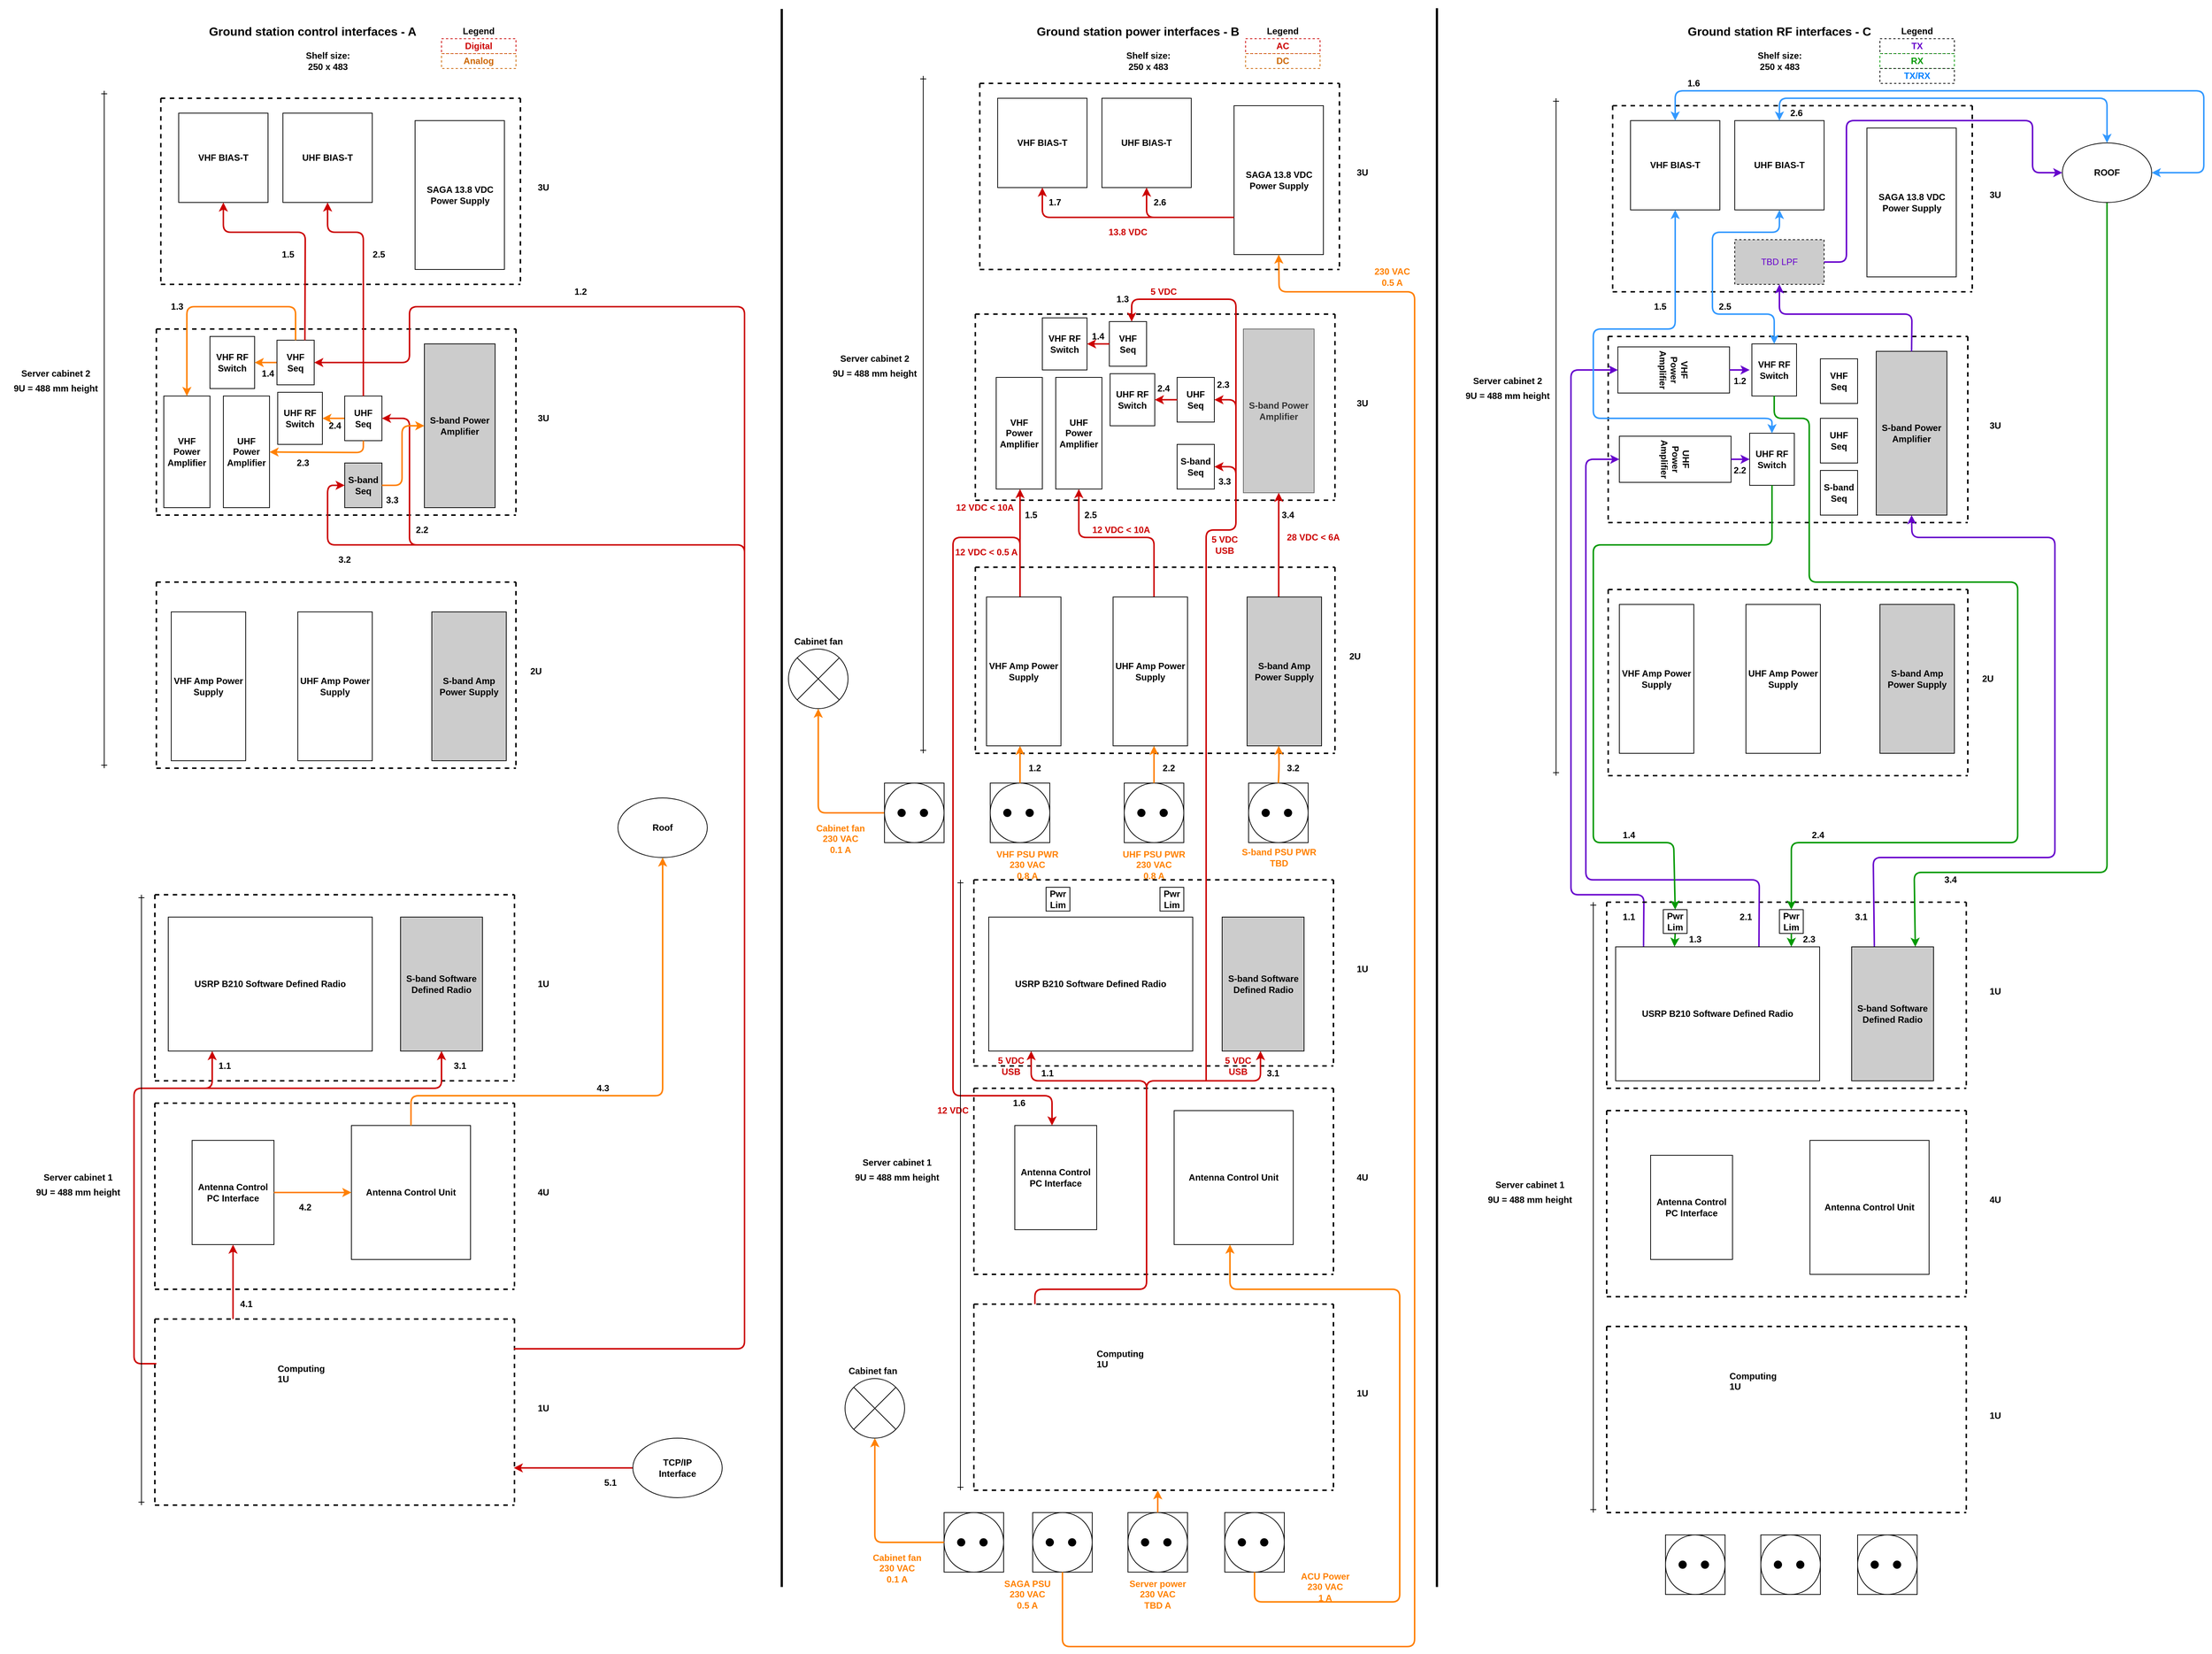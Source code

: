 <mxfile version="14.6.13" type="device"><diagram id="ttUYrWdHpQ6rY0gIMZjX" name="Page-1"><mxGraphModel dx="2200" dy="1904" grid="1" gridSize="10" guides="1" tooltips="1" connect="1" arrows="1" fold="1" page="1" pageScale="1" pageWidth="850" pageHeight="1100" math="0" shadow="0"><root><mxCell id="0"/><mxCell id="1" parent="0"/><mxCell id="YLtGaCIkSOA0Go1J914f-1" value="" style="endArrow=none;dashed=1;html=1;strokeWidth=2;fontStyle=1" parent="1" edge="1"><mxGeometry width="50" height="50" relative="1" as="geometry"><mxPoint x="-600" y="30" as="sourcePoint"/><mxPoint x="-117" y="30" as="targetPoint"/></mxGeometry></mxCell><mxCell id="YLtGaCIkSOA0Go1J914f-2" value="" style="endArrow=none;dashed=1;html=1;strokeWidth=2;fontStyle=1" parent="1" edge="1"><mxGeometry width="50" height="50" relative="1" as="geometry"><mxPoint x="-600" y="30" as="sourcePoint"/><mxPoint x="-600" y="280" as="targetPoint"/></mxGeometry></mxCell><mxCell id="YLtGaCIkSOA0Go1J914f-3" value="" style="endArrow=none;dashed=1;html=1;strokeWidth=2;fontStyle=1" parent="1" edge="1"><mxGeometry width="50" height="50" relative="1" as="geometry"><mxPoint x="-600" y="280" as="sourcePoint"/><mxPoint x="-117" y="280" as="targetPoint"/></mxGeometry></mxCell><mxCell id="YLtGaCIkSOA0Go1J914f-4" value="" style="endArrow=none;dashed=1;html=1;strokeWidth=2;fontStyle=1" parent="1" edge="1"><mxGeometry width="50" height="50" relative="1" as="geometry"><mxPoint x="-117" y="30" as="sourcePoint"/><mxPoint x="-117" y="280" as="targetPoint"/></mxGeometry></mxCell><mxCell id="YLtGaCIkSOA0Go1J914f-5" value="VHF Power Amplifier" style="rounded=0;whiteSpace=wrap;html=1;fontStyle=1" parent="1" vertex="1"><mxGeometry x="-590" y="120" width="62" height="150" as="geometry"/></mxCell><mxCell id="YLtGaCIkSOA0Go1J914f-6" value="UHF Power Amplifier" style="rounded=0;whiteSpace=wrap;html=1;fontStyle=1" parent="1" vertex="1"><mxGeometry x="-510" y="120" width="62" height="150" as="geometry"/></mxCell><mxCell id="YLtGaCIkSOA0Go1J914f-7" value="S-band Amp Power Supply" style="rounded=0;whiteSpace=wrap;html=1;fontStyle=1;fillColor=#CCCCCC;" parent="1" vertex="1"><mxGeometry x="-230" y="410" width="100" height="200" as="geometry"/></mxCell><mxCell id="YLtGaCIkSOA0Go1J914f-8" value="UHF Amp Power Supply" style="rounded=0;whiteSpace=wrap;html=1;fontStyle=1" parent="1" vertex="1"><mxGeometry x="-410" y="410" width="100" height="200" as="geometry"/></mxCell><mxCell id="YLtGaCIkSOA0Go1J914f-9" value="" style="endArrow=none;dashed=1;html=1;strokeWidth=2;fontStyle=1" parent="1" edge="1"><mxGeometry width="50" height="50" relative="1" as="geometry"><mxPoint x="-600" y="370" as="sourcePoint"/><mxPoint x="-117" y="370" as="targetPoint"/></mxGeometry></mxCell><mxCell id="YLtGaCIkSOA0Go1J914f-10" value="" style="endArrow=none;dashed=1;html=1;strokeWidth=2;fontStyle=1" parent="1" edge="1"><mxGeometry width="50" height="50" relative="1" as="geometry"><mxPoint x="-600" y="370" as="sourcePoint"/><mxPoint x="-600" y="620" as="targetPoint"/></mxGeometry></mxCell><mxCell id="YLtGaCIkSOA0Go1J914f-11" value="" style="endArrow=none;dashed=1;html=1;strokeWidth=2;fontStyle=1" parent="1" edge="1"><mxGeometry width="50" height="50" relative="1" as="geometry"><mxPoint x="-600" y="620" as="sourcePoint"/><mxPoint x="-117" y="620" as="targetPoint"/></mxGeometry></mxCell><mxCell id="YLtGaCIkSOA0Go1J914f-12" value="" style="endArrow=none;dashed=1;html=1;strokeWidth=2;fontStyle=1" parent="1" edge="1"><mxGeometry width="50" height="50" relative="1" as="geometry"><mxPoint x="-117" y="370" as="sourcePoint"/><mxPoint x="-117" y="620" as="targetPoint"/></mxGeometry></mxCell><mxCell id="YLtGaCIkSOA0Go1J914f-13" value="VHF Amp Power Supply" style="rounded=0;whiteSpace=wrap;html=1;fontStyle=1" parent="1" vertex="1"><mxGeometry x="-580" y="410" width="100" height="200" as="geometry"/></mxCell><mxCell id="YLtGaCIkSOA0Go1J914f-14" value="S-band Power Amplifier" style="rounded=0;whiteSpace=wrap;html=1;fontStyle=1;fillColor=#CCCCCC;" parent="1" vertex="1"><mxGeometry x="-240" y="50" width="95" height="220" as="geometry"/></mxCell><mxCell id="YLtGaCIkSOA0Go1J914f-15" value="3U" style="text;html=1;strokeColor=none;fillColor=none;align=center;verticalAlign=middle;whiteSpace=wrap;rounded=0;fontStyle=1" parent="1" vertex="1"><mxGeometry x="-100" y="140" width="40" height="20" as="geometry"/></mxCell><mxCell id="YLtGaCIkSOA0Go1J914f-16" value="2U" style="text;html=1;strokeColor=none;fillColor=none;align=center;verticalAlign=middle;whiteSpace=wrap;rounded=0;fontStyle=1" parent="1" vertex="1"><mxGeometry x="-110" y="480" width="40" height="20" as="geometry"/></mxCell><mxCell id="YLtGaCIkSOA0Go1J914f-17" value="VHF RF Switch" style="rounded=0;whiteSpace=wrap;html=1;rotation=0;fontStyle=1" parent="1" vertex="1"><mxGeometry x="-528" y="40" width="60" height="70" as="geometry"/></mxCell><mxCell id="YLtGaCIkSOA0Go1J914f-18" value="" style="endArrow=none;dashed=1;html=1;strokeWidth=2;fontStyle=1" parent="1" edge="1"><mxGeometry width="50" height="50" relative="1" as="geometry"><mxPoint x="-594" y="-280" as="sourcePoint"/><mxPoint x="-111" y="-280" as="targetPoint"/></mxGeometry></mxCell><mxCell id="YLtGaCIkSOA0Go1J914f-19" value="" style="endArrow=none;dashed=1;html=1;strokeWidth=2;fontStyle=1" parent="1" edge="1"><mxGeometry width="50" height="50" relative="1" as="geometry"><mxPoint x="-594" y="-280" as="sourcePoint"/><mxPoint x="-594" y="-30" as="targetPoint"/></mxGeometry></mxCell><mxCell id="YLtGaCIkSOA0Go1J914f-20" value="" style="endArrow=none;dashed=1;html=1;strokeWidth=2;fontStyle=1" parent="1" edge="1"><mxGeometry width="50" height="50" relative="1" as="geometry"><mxPoint x="-594" y="-30" as="sourcePoint"/><mxPoint x="-111" y="-30" as="targetPoint"/></mxGeometry></mxCell><mxCell id="YLtGaCIkSOA0Go1J914f-21" value="" style="endArrow=none;dashed=1;html=1;strokeWidth=2;fontStyle=1" parent="1" edge="1"><mxGeometry width="50" height="50" relative="1" as="geometry"><mxPoint x="-111" y="-280" as="sourcePoint"/><mxPoint x="-111" y="-30" as="targetPoint"/></mxGeometry></mxCell><mxCell id="YLtGaCIkSOA0Go1J914f-22" value="UHF RF Switch" style="rounded=0;whiteSpace=wrap;html=1;rotation=0;fontStyle=1" parent="1" vertex="1"><mxGeometry x="-437" y="115" width="60" height="70" as="geometry"/></mxCell><mxCell id="YLtGaCIkSOA0Go1J914f-35" value="VHF BIAS-T" style="rounded=0;whiteSpace=wrap;html=1;fillColor=#FFFFFF;fontStyle=1" parent="1" vertex="1"><mxGeometry x="-570" y="-260" width="120" height="120" as="geometry"/></mxCell><mxCell id="YLtGaCIkSOA0Go1J914f-36" value="UHF BIAS-T" style="rounded=0;whiteSpace=wrap;html=1;fillColor=#FFFFFF;fontStyle=1" parent="1" vertex="1"><mxGeometry x="-430" y="-260" width="120" height="120" as="geometry"/></mxCell><mxCell id="YLtGaCIkSOA0Go1J914f-37" value="&lt;div&gt;SAGA 13.8 VDC&lt;/div&gt;&lt;div&gt; Power Supply&lt;br&gt;&lt;/div&gt;" style="rounded=0;whiteSpace=wrap;html=1;fillColor=#FFFFFF;fontStyle=1" parent="1" vertex="1"><mxGeometry x="-252.5" y="-250" width="120" height="200" as="geometry"/></mxCell><mxCell id="YLtGaCIkSOA0Go1J914f-38" value="" style="edgeStyle=orthogonalEdgeStyle;rounded=0;orthogonalLoop=1;jettySize=auto;html=1;strokeColor=#FF8000;strokeWidth=2;" parent="1" source="YLtGaCIkSOA0Go1J914f-39" target="YLtGaCIkSOA0Go1J914f-17" edge="1"><mxGeometry relative="1" as="geometry"/></mxCell><mxCell id="YLtGaCIkSOA0Go1J914f-39" value="VHF Seq" style="rounded=0;whiteSpace=wrap;html=1;fillColor=#FFFFFF;fontStyle=1" parent="1" vertex="1"><mxGeometry x="-438" y="45" width="50" height="60" as="geometry"/></mxCell><mxCell id="YLtGaCIkSOA0Go1J914f-40" value="" style="edgeStyle=orthogonalEdgeStyle;rounded=0;orthogonalLoop=1;jettySize=auto;html=1;strokeColor=#FF8000;strokeWidth=2;" parent="1" source="YLtGaCIkSOA0Go1J914f-41" target="YLtGaCIkSOA0Go1J914f-22" edge="1"><mxGeometry relative="1" as="geometry"/></mxCell><mxCell id="YLtGaCIkSOA0Go1J914f-41" value="&lt;div&gt;UHF&lt;/div&gt;&lt;div&gt;Seq&lt;br&gt;&lt;/div&gt;" style="rounded=0;whiteSpace=wrap;html=1;fillColor=#FFFFFF;fontStyle=1" parent="1" vertex="1"><mxGeometry x="-347" y="120" width="50" height="60" as="geometry"/></mxCell><mxCell id="YLtGaCIkSOA0Go1J914f-42" value="3U" style="text;html=1;strokeColor=none;fillColor=none;align=center;verticalAlign=middle;whiteSpace=wrap;rounded=0;fontStyle=1" parent="1" vertex="1"><mxGeometry x="-100" y="-170" width="40" height="20" as="geometry"/></mxCell><mxCell id="YLtGaCIkSOA0Go1J914f-43" value="" style="endArrow=none;dashed=1;html=1;strokeWidth=2;fontStyle=1" parent="1" edge="1"><mxGeometry width="50" height="50" relative="1" as="geometry"><mxPoint x="-602" y="790" as="sourcePoint"/><mxPoint x="-119" y="790" as="targetPoint"/></mxGeometry></mxCell><mxCell id="YLtGaCIkSOA0Go1J914f-44" value="" style="endArrow=none;dashed=1;html=1;strokeWidth=2;fontStyle=1" parent="1" edge="1"><mxGeometry width="50" height="50" relative="1" as="geometry"><mxPoint x="-602" y="790" as="sourcePoint"/><mxPoint x="-602" y="1040" as="targetPoint"/></mxGeometry></mxCell><mxCell id="YLtGaCIkSOA0Go1J914f-45" value="" style="endArrow=none;dashed=1;html=1;strokeWidth=2;fontStyle=1" parent="1" edge="1"><mxGeometry width="50" height="50" relative="1" as="geometry"><mxPoint x="-602" y="1040" as="sourcePoint"/><mxPoint x="-119" y="1040" as="targetPoint"/></mxGeometry></mxCell><mxCell id="YLtGaCIkSOA0Go1J914f-46" value="" style="endArrow=none;dashed=1;html=1;strokeWidth=2;fontStyle=1" parent="1" edge="1"><mxGeometry width="50" height="50" relative="1" as="geometry"><mxPoint x="-119" y="790" as="sourcePoint"/><mxPoint x="-119" y="1040" as="targetPoint"/></mxGeometry></mxCell><mxCell id="YLtGaCIkSOA0Go1J914f-47" value="" style="endArrow=none;dashed=1;html=1;strokeWidth=2;fontStyle=1" parent="1" edge="1"><mxGeometry width="50" height="50" relative="1" as="geometry"><mxPoint x="-602" y="1360" as="sourcePoint"/><mxPoint x="-119" y="1360" as="targetPoint"/></mxGeometry></mxCell><mxCell id="YLtGaCIkSOA0Go1J914f-48" value="" style="endArrow=none;dashed=1;html=1;strokeWidth=2;fontStyle=1" parent="1" edge="1"><mxGeometry width="50" height="50" relative="1" as="geometry"><mxPoint x="-602" y="1360" as="sourcePoint"/><mxPoint x="-602" y="1610" as="targetPoint"/></mxGeometry></mxCell><mxCell id="YLtGaCIkSOA0Go1J914f-49" value="" style="endArrow=none;dashed=1;html=1;strokeWidth=2;fontStyle=1" parent="1" edge="1"><mxGeometry width="50" height="50" relative="1" as="geometry"><mxPoint x="-602" y="1610" as="sourcePoint"/><mxPoint x="-119" y="1610" as="targetPoint"/></mxGeometry></mxCell><mxCell id="YLtGaCIkSOA0Go1J914f-50" value="" style="endArrow=none;dashed=1;html=1;strokeWidth=2;fontStyle=1" parent="1" edge="1"><mxGeometry width="50" height="50" relative="1" as="geometry"><mxPoint x="-119" y="1360" as="sourcePoint"/><mxPoint x="-119" y="1610" as="targetPoint"/></mxGeometry></mxCell><mxCell id="YLtGaCIkSOA0Go1J914f-51" value="&lt;div&gt;Computing&lt;/div&gt;&lt;div&gt;1U&lt;br&gt;&lt;/div&gt;" style="text;html=1;strokeColor=none;fillColor=none;spacing=5;spacingTop=-20;whiteSpace=wrap;overflow=hidden;rounded=0;fontStyle=1" parent="1" vertex="1"><mxGeometry x="-442" y="1430" width="190" height="120" as="geometry"/></mxCell><mxCell id="YLtGaCIkSOA0Go1J914f-54" value="S-band Software Defined Radio" style="rounded=0;whiteSpace=wrap;html=1;fontStyle=1;fillColor=#CCCCCC;" parent="1" vertex="1"><mxGeometry x="-272" y="820" width="110" height="180" as="geometry"/></mxCell><mxCell id="YLtGaCIkSOA0Go1J914f-55" value="1U" style="text;html=1;strokeColor=none;fillColor=none;align=center;verticalAlign=middle;whiteSpace=wrap;rounded=0;fontStyle=1" parent="1" vertex="1"><mxGeometry x="-100" y="900" width="40" height="20" as="geometry"/></mxCell><mxCell id="YLtGaCIkSOA0Go1J914f-56" value="1U" style="text;html=1;strokeColor=none;fillColor=none;align=center;verticalAlign=middle;whiteSpace=wrap;rounded=0;fontStyle=1" parent="1" vertex="1"><mxGeometry x="-100" y="1470" width="40" height="20" as="geometry"/></mxCell><mxCell id="YLtGaCIkSOA0Go1J914f-57" value="" style="endArrow=none;dashed=1;html=1;strokeWidth=2;fontStyle=1" parent="1" edge="1"><mxGeometry width="50" height="50" relative="1" as="geometry"><mxPoint x="-602" y="1070" as="sourcePoint"/><mxPoint x="-119" y="1070" as="targetPoint"/></mxGeometry></mxCell><mxCell id="YLtGaCIkSOA0Go1J914f-58" value="" style="endArrow=none;dashed=1;html=1;strokeWidth=2;fontStyle=1" parent="1" edge="1"><mxGeometry width="50" height="50" relative="1" as="geometry"><mxPoint x="-602" y="1070" as="sourcePoint"/><mxPoint x="-602" y="1320" as="targetPoint"/></mxGeometry></mxCell><mxCell id="YLtGaCIkSOA0Go1J914f-59" value="" style="endArrow=none;dashed=1;html=1;strokeWidth=2;fontStyle=1" parent="1" edge="1"><mxGeometry width="50" height="50" relative="1" as="geometry"><mxPoint x="-602" y="1320" as="sourcePoint"/><mxPoint x="-119" y="1320" as="targetPoint"/></mxGeometry></mxCell><mxCell id="YLtGaCIkSOA0Go1J914f-60" value="" style="endArrow=none;dashed=1;html=1;strokeWidth=2;fontStyle=1" parent="1" edge="1"><mxGeometry width="50" height="50" relative="1" as="geometry"><mxPoint x="-119" y="1070" as="sourcePoint"/><mxPoint x="-119" y="1320" as="targetPoint"/></mxGeometry></mxCell><mxCell id="YLtGaCIkSOA0Go1J914f-61" value="4U" style="text;html=1;strokeColor=none;fillColor=none;align=center;verticalAlign=middle;whiteSpace=wrap;rounded=0;fontStyle=1" parent="1" vertex="1"><mxGeometry x="-100" y="1180" width="40" height="20" as="geometry"/></mxCell><mxCell id="YLtGaCIkSOA0Go1J914f-62" value="Antenna Control Unit" style="rounded=0;whiteSpace=wrap;html=1;fillColor=#FFFFFF;fontStyle=1" parent="1" vertex="1"><mxGeometry x="-338" y="1100" width="160" height="180" as="geometry"/></mxCell><mxCell id="YLtGaCIkSOA0Go1J914f-63" value="Antenna Control PC Interface" style="rounded=0;whiteSpace=wrap;html=1;fillColor=#FFFFFF;fontStyle=1" parent="1" vertex="1"><mxGeometry x="-552" y="1120" width="110" height="140" as="geometry"/></mxCell><mxCell id="YLtGaCIkSOA0Go1J914f-76" value="Roof" style="ellipse;whiteSpace=wrap;html=1;fontStyle=1" parent="1" vertex="1"><mxGeometry x="20" y="660" width="120" height="80" as="geometry"/></mxCell><mxCell id="YLtGaCIkSOA0Go1J914f-77" value="" style="endArrow=classic;html=1;strokeWidth=2;exitX=0.5;exitY=0;exitDx=0;exitDy=0;entryX=0.5;entryY=1;entryDx=0;entryDy=0;strokeColor=#FF8000;" parent="1" source="YLtGaCIkSOA0Go1J914f-62" target="YLtGaCIkSOA0Go1J914f-76" edge="1"><mxGeometry width="50" height="50" relative="1" as="geometry"><mxPoint x="-210" y="1050" as="sourcePoint"/><mxPoint x="80" y="750" as="targetPoint"/><Array as="points"><mxPoint x="-258" y="1060"/><mxPoint x="80" y="1060"/></Array></mxGeometry></mxCell><mxCell id="YLtGaCIkSOA0Go1J914f-78" value="" style="endArrow=classic;html=1;strokeWidth=2;exitX=1;exitY=0.5;exitDx=0;exitDy=0;entryX=0;entryY=0.5;entryDx=0;entryDy=0;strokeColor=#FF8000;" parent="1" source="YLtGaCIkSOA0Go1J914f-63" target="YLtGaCIkSOA0Go1J914f-62" edge="1"><mxGeometry width="50" height="50" relative="1" as="geometry"><mxPoint x="-210" y="1050" as="sourcePoint"/><mxPoint x="-160" y="1000" as="targetPoint"/></mxGeometry></mxCell><mxCell id="YLtGaCIkSOA0Go1J914f-79" value="" style="endArrow=classic;html=1;strokeWidth=2;entryX=0.5;entryY=1;entryDx=0;entryDy=0;strokeColor=#CC0000;" parent="1" target="YLtGaCIkSOA0Go1J914f-63" edge="1"><mxGeometry width="50" height="50" relative="1" as="geometry"><mxPoint x="-497" y="1360" as="sourcePoint"/><mxPoint x="-160" y="1120" as="targetPoint"/></mxGeometry></mxCell><mxCell id="YLtGaCIkSOA0Go1J914f-80" value="" style="endArrow=classic;html=1;strokeWidth=2;exitX=0.5;exitY=1;exitDx=0;exitDy=0;strokeColor=#FF8000;" parent="1" source="YLtGaCIkSOA0Go1J914f-41" target="YLtGaCIkSOA0Go1J914f-6" edge="1"><mxGeometry width="50" height="50" relative="1" as="geometry"><mxPoint x="-210" y="290" as="sourcePoint"/><mxPoint x="-160" y="240" as="targetPoint"/><Array as="points"><mxPoint x="-322" y="196"/></Array></mxGeometry></mxCell><mxCell id="YLtGaCIkSOA0Go1J914f-81" value="" style="endArrow=classic;html=1;strokeWidth=2;entryX=0.5;entryY=0;entryDx=0;entryDy=0;exitX=0.5;exitY=0;exitDx=0;exitDy=0;strokeColor=#FF8000;" parent="1" source="YLtGaCIkSOA0Go1J914f-39" target="YLtGaCIkSOA0Go1J914f-5" edge="1"><mxGeometry width="50" height="50" relative="1" as="geometry"><mxPoint x="-210" y="290" as="sourcePoint"/><mxPoint x="-160" y="240" as="targetPoint"/><Array as="points"><mxPoint x="-413"/><mxPoint x="-559"/></Array></mxGeometry></mxCell><mxCell id="YLtGaCIkSOA0Go1J914f-82" value="" style="endArrow=classic;html=1;strokeWidth=2;strokeColor=#CC0000;entryX=1;entryY=0.5;entryDx=0;entryDy=0;" parent="1" target="YLtGaCIkSOA0Go1J914f-41" edge="1"><mxGeometry width="50" height="50" relative="1" as="geometry"><mxPoint x="-120" y="1400" as="sourcePoint"/><mxPoint x="-160" y="180" as="targetPoint"/><Array as="points"><mxPoint x="190" y="1400"/><mxPoint x="190" y="320"/><mxPoint x="-260" y="320"/><mxPoint x="-260" y="150"/></Array></mxGeometry></mxCell><mxCell id="YLtGaCIkSOA0Go1J914f-83" value="" style="endArrow=classic;html=1;strokeColor=#CC0000;strokeWidth=2;entryX=1;entryY=0.5;entryDx=0;entryDy=0;" parent="1" target="YLtGaCIkSOA0Go1J914f-39" edge="1"><mxGeometry width="50" height="50" relative="1" as="geometry"><mxPoint x="190" y="360" as="sourcePoint"/><mxPoint x="-160" y="150" as="targetPoint"/><Array as="points"><mxPoint x="190"/><mxPoint x="-260"/><mxPoint x="-260" y="75"/></Array></mxGeometry></mxCell><mxCell id="YLtGaCIkSOA0Go1J914f-84" value="" style="endArrow=classic;html=1;strokeColor=#CC0000;strokeWidth=2;" parent="1" edge="1"><mxGeometry width="50" height="50" relative="1" as="geometry"><mxPoint x="40" y="1560" as="sourcePoint"/><mxPoint x="-120" y="1560" as="targetPoint"/></mxGeometry></mxCell><mxCell id="YLtGaCIkSOA0Go1J914f-85" value="TCP/IP&lt;br&gt;Interface" style="ellipse;whiteSpace=wrap;html=1;fontStyle=1" parent="1" vertex="1"><mxGeometry x="40" y="1520" width="120" height="80" as="geometry"/></mxCell><mxCell id="YLtGaCIkSOA0Go1J914f-86" value="S-band Seq" style="rounded=0;whiteSpace=wrap;html=1;fontStyle=1;fillColor=#CCCCCC;" parent="1" vertex="1"><mxGeometry x="-347" y="210" width="50" height="60" as="geometry"/></mxCell><mxCell id="YLtGaCIkSOA0Go1J914f-87" value="" style="endArrow=classic;html=1;strokeWidth=2;exitX=1;exitY=0.5;exitDx=0;exitDy=0;entryX=0;entryY=0.5;entryDx=0;entryDy=0;strokeColor=#FF8000;" parent="1" source="YLtGaCIkSOA0Go1J914f-86" target="YLtGaCIkSOA0Go1J914f-14" edge="1"><mxGeometry width="50" height="50" relative="1" as="geometry"><mxPoint x="-210" y="230" as="sourcePoint"/><mxPoint x="-160" y="180" as="targetPoint"/><Array as="points"><mxPoint x="-270" y="240"/><mxPoint x="-270" y="160"/></Array></mxGeometry></mxCell><mxCell id="YLtGaCIkSOA0Go1J914f-88" value="" style="endArrow=classic;html=1;strokeWidth=2;strokeColor=#CC0000;entryX=0;entryY=0.5;entryDx=0;entryDy=0;" parent="1" target="YLtGaCIkSOA0Go1J914f-86" edge="1"><mxGeometry width="50" height="50" relative="1" as="geometry"><mxPoint x="-230" y="320" as="sourcePoint"/><mxPoint x="-160" y="180" as="targetPoint"/><Array as="points"><mxPoint x="-370" y="320"/><mxPoint x="-370" y="240"/></Array></mxGeometry></mxCell><mxCell id="YLtGaCIkSOA0Go1J914f-89" value="" style="endArrow=classic;html=1;strokeColor=#CC0000;strokeWidth=2;entryX=0.5;entryY=1;entryDx=0;entryDy=0;exitX=0.5;exitY=0;exitDx=0;exitDy=0;" parent="1" source="YLtGaCIkSOA0Go1J914f-41" target="YLtGaCIkSOA0Go1J914f-36" edge="1"><mxGeometry width="50" height="50" relative="1" as="geometry"><mxPoint x="-210" y="60" as="sourcePoint"/><mxPoint x="-160" y="10" as="targetPoint"/><Array as="points"><mxPoint x="-322" y="-100"/><mxPoint x="-370" y="-100"/></Array></mxGeometry></mxCell><mxCell id="YLtGaCIkSOA0Go1J914f-90" value="" style="endArrow=classic;html=1;strokeColor=#CC0000;strokeWidth=2;entryX=0.5;entryY=1;entryDx=0;entryDy=0;exitX=0.75;exitY=0;exitDx=0;exitDy=0;" parent="1" source="YLtGaCIkSOA0Go1J914f-39" target="YLtGaCIkSOA0Go1J914f-35" edge="1"><mxGeometry width="50" height="50" relative="1" as="geometry"><mxPoint x="-210" y="60" as="sourcePoint"/><mxPoint x="-160" y="10" as="targetPoint"/><Array as="points"><mxPoint x="-400" y="-100"/><mxPoint x="-510" y="-100"/></Array></mxGeometry></mxCell><mxCell id="YLtGaCIkSOA0Go1J914f-91" value="&lt;div&gt;5.1&lt;/div&gt;" style="text;html=1;strokeColor=none;fillColor=none;align=center;verticalAlign=middle;whiteSpace=wrap;rounded=0;fontStyle=1" parent="1" vertex="1"><mxGeometry x="-10" y="1570" width="40" height="20" as="geometry"/></mxCell><mxCell id="YLtGaCIkSOA0Go1J914f-92" value="&lt;div&gt;1.2&lt;/div&gt;" style="text;html=1;strokeColor=none;fillColor=none;align=center;verticalAlign=middle;whiteSpace=wrap;rounded=0;fontStyle=1" parent="1" vertex="1"><mxGeometry x="-50" y="-30" width="40" height="20" as="geometry"/></mxCell><mxCell id="YLtGaCIkSOA0Go1J914f-93" value="3.2" style="text;html=1;strokeColor=none;fillColor=none;align=center;verticalAlign=middle;whiteSpace=wrap;rounded=0;fontStyle=1" parent="1" vertex="1"><mxGeometry x="-367" y="330" width="40" height="20" as="geometry"/></mxCell><mxCell id="YLtGaCIkSOA0Go1J914f-94" value="2.2" style="text;html=1;strokeColor=none;fillColor=none;align=center;verticalAlign=middle;whiteSpace=wrap;rounded=0;fontStyle=1" parent="1" vertex="1"><mxGeometry x="-263" y="290" width="40" height="20" as="geometry"/></mxCell><mxCell id="YLtGaCIkSOA0Go1J914f-95" value="1.5" style="text;html=1;strokeColor=none;fillColor=none;align=center;verticalAlign=middle;whiteSpace=wrap;rounded=0;fontStyle=1" parent="1" vertex="1"><mxGeometry x="-443" y="-80" width="40" height="20" as="geometry"/></mxCell><mxCell id="YLtGaCIkSOA0Go1J914f-96" value="2.5" style="text;html=1;strokeColor=none;fillColor=none;align=center;verticalAlign=middle;whiteSpace=wrap;rounded=0;fontStyle=1" parent="1" vertex="1"><mxGeometry x="-321" y="-80" width="40" height="20" as="geometry"/></mxCell><mxCell id="YLtGaCIkSOA0Go1J914f-97" value="1.3" style="text;html=1;strokeColor=none;fillColor=none;align=center;verticalAlign=middle;whiteSpace=wrap;rounded=0;fontStyle=1" parent="1" vertex="1"><mxGeometry x="-592" y="-10" width="40" height="20" as="geometry"/></mxCell><mxCell id="YLtGaCIkSOA0Go1J914f-98" value="2.3" style="text;html=1;strokeColor=none;fillColor=none;align=center;verticalAlign=middle;whiteSpace=wrap;rounded=0;fontStyle=1" parent="1" vertex="1"><mxGeometry x="-423" y="200" width="40" height="20" as="geometry"/></mxCell><mxCell id="YLtGaCIkSOA0Go1J914f-99" value="3.3" style="text;html=1;strokeColor=none;fillColor=none;align=center;verticalAlign=middle;whiteSpace=wrap;rounded=0;fontStyle=1" parent="1" vertex="1"><mxGeometry x="-303" y="250" width="40" height="20" as="geometry"/></mxCell><mxCell id="YLtGaCIkSOA0Go1J914f-100" value="1.4" style="text;html=1;strokeColor=none;fillColor=none;align=center;verticalAlign=middle;whiteSpace=wrap;rounded=0;fontStyle=1" parent="1" vertex="1"><mxGeometry x="-470" y="80" width="40" height="20" as="geometry"/></mxCell><mxCell id="YLtGaCIkSOA0Go1J914f-101" value="2.4" style="text;html=1;strokeColor=none;fillColor=none;align=center;verticalAlign=middle;whiteSpace=wrap;rounded=0;fontStyle=1" parent="1" vertex="1"><mxGeometry x="-380" y="150" width="40" height="20" as="geometry"/></mxCell><mxCell id="YLtGaCIkSOA0Go1J914f-102" value="4.1" style="text;html=1;strokeColor=none;fillColor=none;align=center;verticalAlign=middle;whiteSpace=wrap;rounded=0;fontStyle=1" parent="1" vertex="1"><mxGeometry x="-499" y="1330" width="40" height="20" as="geometry"/></mxCell><mxCell id="YLtGaCIkSOA0Go1J914f-103" value="4.2" style="text;html=1;strokeColor=none;fillColor=none;align=center;verticalAlign=middle;whiteSpace=wrap;rounded=0;fontStyle=1" parent="1" vertex="1"><mxGeometry x="-420" y="1200" width="40" height="20" as="geometry"/></mxCell><mxCell id="YLtGaCIkSOA0Go1J914f-104" value="&lt;div&gt;4.3&lt;/div&gt;" style="text;html=1;strokeColor=none;fillColor=none;align=center;verticalAlign=middle;whiteSpace=wrap;rounded=0;fontStyle=1" parent="1" vertex="1"><mxGeometry x="-20" y="1040" width="40" height="20" as="geometry"/></mxCell><mxCell id="YLtGaCIkSOA0Go1J914f-105" value="" style="endArrow=classic;html=1;strokeColor=#CC0000;strokeWidth=2;entryX=0.5;entryY=1;entryDx=0;entryDy=0;" parent="1" target="YLtGaCIkSOA0Go1J914f-54" edge="1"><mxGeometry width="50" height="50" relative="1" as="geometry"><mxPoint x="-600" y="1420" as="sourcePoint"/><mxPoint x="-160" y="1210" as="targetPoint"/><Array as="points"><mxPoint x="-630" y="1420"/><mxPoint x="-630" y="1050"/><mxPoint x="-217" y="1050"/></Array></mxGeometry></mxCell><mxCell id="YLtGaCIkSOA0Go1J914f-107" value="" style="endArrow=classic;html=1;strokeColor=#CC0000;strokeWidth=2;entryX=0.5;entryY=1;entryDx=0;entryDy=0;" parent="1" edge="1"><mxGeometry width="50" height="50" relative="1" as="geometry"><mxPoint x="-570" y="1050" as="sourcePoint"/><mxPoint x="-525" y="1000" as="targetPoint"/><Array as="points"><mxPoint x="-525" y="1050"/></Array></mxGeometry></mxCell><mxCell id="YLtGaCIkSOA0Go1J914f-108" value="1.1" style="text;html=1;strokeColor=none;fillColor=none;align=center;verticalAlign=middle;whiteSpace=wrap;rounded=0;fontStyle=1" parent="1" vertex="1"><mxGeometry x="-528" y="1010" width="40" height="20" as="geometry"/></mxCell><mxCell id="YLtGaCIkSOA0Go1J914f-110" value="3.1" style="text;html=1;strokeColor=none;fillColor=none;align=center;verticalAlign=middle;whiteSpace=wrap;rounded=0;fontStyle=1" parent="1" vertex="1"><mxGeometry x="-212.5" y="1010" width="40" height="20" as="geometry"/></mxCell><mxCell id="YLtGaCIkSOA0Go1J914f-111" value="" style="endArrow=ERone;startArrow=ERone;html=1;startFill=0;endFill=0;" parent="1" edge="1"><mxGeometry width="50" height="50" relative="1" as="geometry"><mxPoint x="-620" y="1610" as="sourcePoint"/><mxPoint x="-620" y="790" as="targetPoint"/></mxGeometry></mxCell><mxCell id="YLtGaCIkSOA0Go1J914f-112" value="&lt;div&gt;Server cabinet 1&lt;br&gt;&lt;/div&gt;" style="text;html=1;strokeColor=none;fillColor=none;align=center;verticalAlign=middle;whiteSpace=wrap;rounded=0;fontStyle=1" parent="1" vertex="1"><mxGeometry x="-780" y="1160" width="150" height="20" as="geometry"/></mxCell><mxCell id="YLtGaCIkSOA0Go1J914f-113" value="" style="endArrow=ERone;startArrow=ERone;html=1;startFill=0;endFill=0;" parent="1" edge="1"><mxGeometry width="50" height="50" relative="1" as="geometry"><mxPoint x="-670" y="620" as="sourcePoint"/><mxPoint x="-670" y="-290" as="targetPoint"/></mxGeometry></mxCell><mxCell id="YLtGaCIkSOA0Go1J914f-114" value="&lt;div&gt;Server cabinet 2&lt;br&gt;&lt;/div&gt;" style="text;html=1;strokeColor=none;fillColor=none;align=center;verticalAlign=middle;whiteSpace=wrap;rounded=0;fontStyle=1" parent="1" vertex="1"><mxGeometry x="-810" y="80" width="150" height="20" as="geometry"/></mxCell><mxCell id="YLtGaCIkSOA0Go1J914f-115" value="9U = 488 mm height" style="text;html=1;strokeColor=none;fillColor=none;align=center;verticalAlign=middle;whiteSpace=wrap;rounded=0;fontStyle=1" parent="1" vertex="1"><mxGeometry x="-810" y="100" width="150" height="20" as="geometry"/></mxCell><mxCell id="YLtGaCIkSOA0Go1J914f-116" value="9U = 488 mm height" style="text;html=1;strokeColor=none;fillColor=none;align=center;verticalAlign=middle;whiteSpace=wrap;rounded=0;fontStyle=1" parent="1" vertex="1"><mxGeometry x="-780" y="1180" width="150" height="20" as="geometry"/></mxCell><mxCell id="YLtGaCIkSOA0Go1J914f-117" value="Ground station control interfaces - A" style="text;html=1;strokeColor=none;fillColor=none;align=center;verticalAlign=middle;whiteSpace=wrap;rounded=0;fontStyle=1;fontSize=16;" parent="1" vertex="1"><mxGeometry x="-540" y="-390" width="300" height="40" as="geometry"/></mxCell><mxCell id="YLtGaCIkSOA0Go1J914f-118" value="&lt;div&gt;Shelf size: &lt;br&gt;&lt;/div&gt;250 x 483" style="text;html=1;strokeColor=none;fillColor=none;align=center;verticalAlign=middle;whiteSpace=wrap;rounded=0;fontStyle=1" parent="1" vertex="1"><mxGeometry x="-467.5" y="-340" width="195" height="20" as="geometry"/></mxCell><mxCell id="YLtGaCIkSOA0Go1J914f-119" value="" style="endArrow=none;html=1;strokeWidth=3;" parent="1" edge="1"><mxGeometry width="50" height="50" relative="1" as="geometry"><mxPoint x="240" y="1720" as="sourcePoint"/><mxPoint x="240" y="-400" as="targetPoint"/></mxGeometry></mxCell><mxCell id="YLtGaCIkSOA0Go1J914f-120" value="" style="endArrow=none;dashed=1;html=1;strokeWidth=2;" parent="1" edge="1"><mxGeometry width="50" height="50" relative="1" as="geometry"><mxPoint x="500" y="10" as="sourcePoint"/><mxPoint x="983" y="10" as="targetPoint"/></mxGeometry></mxCell><mxCell id="YLtGaCIkSOA0Go1J914f-121" value="" style="endArrow=none;dashed=1;html=1;strokeWidth=2;" parent="1" edge="1"><mxGeometry width="50" height="50" relative="1" as="geometry"><mxPoint x="500" y="10" as="sourcePoint"/><mxPoint x="500" y="260" as="targetPoint"/></mxGeometry></mxCell><mxCell id="YLtGaCIkSOA0Go1J914f-122" value="" style="endArrow=none;dashed=1;html=1;strokeWidth=2;" parent="1" edge="1"><mxGeometry width="50" height="50" relative="1" as="geometry"><mxPoint x="500" y="260" as="sourcePoint"/><mxPoint x="983" y="260" as="targetPoint"/></mxGeometry></mxCell><mxCell id="YLtGaCIkSOA0Go1J914f-123" value="" style="endArrow=none;dashed=1;html=1;strokeWidth=2;" parent="1" edge="1"><mxGeometry width="50" height="50" relative="1" as="geometry"><mxPoint x="983" y="10" as="sourcePoint"/><mxPoint x="983" y="260" as="targetPoint"/></mxGeometry></mxCell><mxCell id="YLtGaCIkSOA0Go1J914f-126" value="" style="endArrow=none;dashed=1;html=1;strokeWidth=2;" parent="1" edge="1"><mxGeometry width="50" height="50" relative="1" as="geometry"><mxPoint x="500" y="350" as="sourcePoint"/><mxPoint x="983" y="350" as="targetPoint"/></mxGeometry></mxCell><mxCell id="YLtGaCIkSOA0Go1J914f-127" value="" style="endArrow=none;dashed=1;html=1;strokeWidth=2;" parent="1" edge="1"><mxGeometry width="50" height="50" relative="1" as="geometry"><mxPoint x="500" y="350" as="sourcePoint"/><mxPoint x="500" y="600" as="targetPoint"/></mxGeometry></mxCell><mxCell id="YLtGaCIkSOA0Go1J914f-128" value="" style="endArrow=none;dashed=1;html=1;strokeWidth=2;" parent="1" edge="1"><mxGeometry width="50" height="50" relative="1" as="geometry"><mxPoint x="500" y="600" as="sourcePoint"/><mxPoint x="983" y="600" as="targetPoint"/></mxGeometry></mxCell><mxCell id="YLtGaCIkSOA0Go1J914f-129" value="" style="endArrow=none;dashed=1;html=1;strokeWidth=2;" parent="1" edge="1"><mxGeometry width="50" height="50" relative="1" as="geometry"><mxPoint x="983" y="350" as="sourcePoint"/><mxPoint x="983" y="600" as="targetPoint"/></mxGeometry></mxCell><mxCell id="YLtGaCIkSOA0Go1J914f-131" value="S-band Power Amplifier" style="rounded=0;whiteSpace=wrap;html=1;fontStyle=1;strokeColor=#666666;fontColor=#333333;fillColor=#CCCCCC;" parent="1" vertex="1"><mxGeometry x="860" y="30" width="95" height="220" as="geometry"/></mxCell><mxCell id="YLtGaCIkSOA0Go1J914f-132" value="3U" style="text;html=1;strokeColor=none;fillColor=none;align=center;verticalAlign=middle;whiteSpace=wrap;rounded=0;fontStyle=1" parent="1" vertex="1"><mxGeometry x="1000" y="120" width="40" height="20" as="geometry"/></mxCell><mxCell id="YLtGaCIkSOA0Go1J914f-133" value="2U" style="text;html=1;strokeColor=none;fillColor=none;align=center;verticalAlign=middle;whiteSpace=wrap;rounded=0;fontStyle=1" parent="1" vertex="1"><mxGeometry x="990" y="460" width="40" height="20" as="geometry"/></mxCell><mxCell id="YLtGaCIkSOA0Go1J914f-134" value="" style="endArrow=none;dashed=1;html=1;strokeWidth=2;" parent="1" edge="1"><mxGeometry width="50" height="50" relative="1" as="geometry"><mxPoint x="506" y="-300" as="sourcePoint"/><mxPoint x="989" y="-300" as="targetPoint"/></mxGeometry></mxCell><mxCell id="YLtGaCIkSOA0Go1J914f-135" value="" style="endArrow=none;dashed=1;html=1;strokeWidth=2;" parent="1" edge="1"><mxGeometry width="50" height="50" relative="1" as="geometry"><mxPoint x="506" y="-300" as="sourcePoint"/><mxPoint x="506" y="-50" as="targetPoint"/></mxGeometry></mxCell><mxCell id="YLtGaCIkSOA0Go1J914f-136" value="" style="endArrow=none;dashed=1;html=1;strokeWidth=2;" parent="1" edge="1"><mxGeometry width="50" height="50" relative="1" as="geometry"><mxPoint x="506" y="-50" as="sourcePoint"/><mxPoint x="989" y="-50" as="targetPoint"/></mxGeometry></mxCell><mxCell id="YLtGaCIkSOA0Go1J914f-137" value="" style="endArrow=none;dashed=1;html=1;strokeWidth=2;" parent="1" edge="1"><mxGeometry width="50" height="50" relative="1" as="geometry"><mxPoint x="989" y="-300" as="sourcePoint"/><mxPoint x="989" y="-50" as="targetPoint"/></mxGeometry></mxCell><mxCell id="YLtGaCIkSOA0Go1J914f-138" value="" style="whiteSpace=wrap;html=1;aspect=fixed;" parent="1" vertex="1"><mxGeometry x="520" y="640" width="80" height="80" as="geometry"/></mxCell><mxCell id="YLtGaCIkSOA0Go1J914f-139" value="" style="ellipse;whiteSpace=wrap;html=1;aspect=fixed;" parent="1" vertex="1"><mxGeometry x="520" y="640" width="80" height="80" as="geometry"/></mxCell><mxCell id="YLtGaCIkSOA0Go1J914f-140" value="" style="ellipse;whiteSpace=wrap;html=1;aspect=fixed;fillColor=#000000;" parent="1" vertex="1"><mxGeometry x="538" y="675" width="10" height="10" as="geometry"/></mxCell><mxCell id="YLtGaCIkSOA0Go1J914f-141" value="" style="ellipse;whiteSpace=wrap;html=1;aspect=fixed;fillColor=#000000;" parent="1" vertex="1"><mxGeometry x="568" y="675" width="10" height="10" as="geometry"/></mxCell><mxCell id="YLtGaCIkSOA0Go1J914f-142" value="" style="whiteSpace=wrap;html=1;aspect=fixed;" parent="1" vertex="1"><mxGeometry x="700" y="640" width="80" height="80" as="geometry"/></mxCell><mxCell id="YLtGaCIkSOA0Go1J914f-143" value="" style="ellipse;whiteSpace=wrap;html=1;aspect=fixed;" parent="1" vertex="1"><mxGeometry x="700" y="640" width="80" height="80" as="geometry"/></mxCell><mxCell id="YLtGaCIkSOA0Go1J914f-144" value="" style="ellipse;whiteSpace=wrap;html=1;aspect=fixed;fillColor=#000000;" parent="1" vertex="1"><mxGeometry x="718" y="675" width="10" height="10" as="geometry"/></mxCell><mxCell id="YLtGaCIkSOA0Go1J914f-145" value="" style="ellipse;whiteSpace=wrap;html=1;aspect=fixed;fillColor=#000000;" parent="1" vertex="1"><mxGeometry x="748" y="675" width="10" height="10" as="geometry"/></mxCell><mxCell id="YLtGaCIkSOA0Go1J914f-146" value="" style="whiteSpace=wrap;html=1;aspect=fixed;" parent="1" vertex="1"><mxGeometry x="867" y="640" width="80" height="80" as="geometry"/></mxCell><mxCell id="YLtGaCIkSOA0Go1J914f-147" value="" style="ellipse;whiteSpace=wrap;html=1;aspect=fixed;" parent="1" vertex="1"><mxGeometry x="867" y="640" width="80" height="80" as="geometry"/></mxCell><mxCell id="YLtGaCIkSOA0Go1J914f-148" value="" style="ellipse;whiteSpace=wrap;html=1;aspect=fixed;fillColor=#000000;" parent="1" vertex="1"><mxGeometry x="885" y="675" width="10" height="10" as="geometry"/></mxCell><mxCell id="YLtGaCIkSOA0Go1J914f-149" value="" style="ellipse;whiteSpace=wrap;html=1;aspect=fixed;fillColor=#000000;" parent="1" vertex="1"><mxGeometry x="915" y="675" width="10" height="10" as="geometry"/></mxCell><mxCell id="YLtGaCIkSOA0Go1J914f-150" value="VHF BIAS-T" style="rounded=0;whiteSpace=wrap;html=1;fillColor=#FFFFFF;fontStyle=1" parent="1" vertex="1"><mxGeometry x="530" y="-280" width="120" height="120" as="geometry"/></mxCell><mxCell id="YLtGaCIkSOA0Go1J914f-151" value="UHF BIAS-T" style="rounded=0;whiteSpace=wrap;html=1;fillColor=#FFFFFF;fontStyle=1" parent="1" vertex="1"><mxGeometry x="670" y="-280" width="120" height="120" as="geometry"/></mxCell><mxCell id="YLtGaCIkSOA0Go1J914f-152" value="SAGA 13.8 VDC Power Supply" style="rounded=0;whiteSpace=wrap;html=1;fillColor=#FFFFFF;fontStyle=1" parent="1" vertex="1"><mxGeometry x="847.5" y="-270" width="120" height="200" as="geometry"/></mxCell><mxCell id="YLtGaCIkSOA0Go1J914f-153" value="3U" style="text;html=1;strokeColor=none;fillColor=none;align=center;verticalAlign=middle;whiteSpace=wrap;rounded=0;fontStyle=1" parent="1" vertex="1"><mxGeometry x="1000" y="-190" width="40" height="20" as="geometry"/></mxCell><mxCell id="YLtGaCIkSOA0Go1J914f-154" value="" style="endArrow=none;dashed=1;html=1;strokeWidth=2;" parent="1" edge="1"><mxGeometry width="50" height="50" relative="1" as="geometry"><mxPoint x="498" y="770" as="sourcePoint"/><mxPoint x="981" y="770" as="targetPoint"/></mxGeometry></mxCell><mxCell id="YLtGaCIkSOA0Go1J914f-155" value="" style="endArrow=none;dashed=1;html=1;strokeWidth=2;" parent="1" edge="1"><mxGeometry width="50" height="50" relative="1" as="geometry"><mxPoint x="498" y="770" as="sourcePoint"/><mxPoint x="498" y="1020" as="targetPoint"/></mxGeometry></mxCell><mxCell id="YLtGaCIkSOA0Go1J914f-156" value="" style="endArrow=none;dashed=1;html=1;strokeWidth=2;" parent="1" edge="1"><mxGeometry width="50" height="50" relative="1" as="geometry"><mxPoint x="498" y="1020" as="sourcePoint"/><mxPoint x="981" y="1020" as="targetPoint"/></mxGeometry></mxCell><mxCell id="YLtGaCIkSOA0Go1J914f-157" value="" style="endArrow=none;dashed=1;html=1;strokeWidth=2;" parent="1" edge="1"><mxGeometry width="50" height="50" relative="1" as="geometry"><mxPoint x="981" y="770" as="sourcePoint"/><mxPoint x="981" y="1020" as="targetPoint"/></mxGeometry></mxCell><mxCell id="YLtGaCIkSOA0Go1J914f-158" value="" style="endArrow=none;dashed=1;html=1;strokeWidth=2;" parent="1" edge="1"><mxGeometry width="50" height="50" relative="1" as="geometry"><mxPoint x="498" y="1340" as="sourcePoint"/><mxPoint x="981" y="1340" as="targetPoint"/></mxGeometry></mxCell><mxCell id="YLtGaCIkSOA0Go1J914f-159" value="" style="endArrow=none;dashed=1;html=1;strokeWidth=2;" parent="1" edge="1"><mxGeometry width="50" height="50" relative="1" as="geometry"><mxPoint x="498" y="1340" as="sourcePoint"/><mxPoint x="498" y="1590" as="targetPoint"/></mxGeometry></mxCell><mxCell id="YLtGaCIkSOA0Go1J914f-160" value="" style="endArrow=none;dashed=1;html=1;strokeWidth=2;" parent="1" edge="1"><mxGeometry width="50" height="50" relative="1" as="geometry"><mxPoint x="498" y="1590" as="sourcePoint"/><mxPoint x="981" y="1590" as="targetPoint"/></mxGeometry></mxCell><mxCell id="YLtGaCIkSOA0Go1J914f-161" value="" style="endArrow=none;dashed=1;html=1;strokeWidth=2;" parent="1" edge="1"><mxGeometry width="50" height="50" relative="1" as="geometry"><mxPoint x="981" y="1340" as="sourcePoint"/><mxPoint x="981" y="1590" as="targetPoint"/></mxGeometry></mxCell><mxCell id="YLtGaCIkSOA0Go1J914f-162" value="Computing&lt;br&gt;1U" style="text;html=1;strokeColor=none;fillColor=none;spacing=5;spacingTop=-20;whiteSpace=wrap;overflow=hidden;rounded=0;fontStyle=1" parent="1" vertex="1"><mxGeometry x="658" y="1410" width="190" height="120" as="geometry"/></mxCell><mxCell id="YLtGaCIkSOA0Go1J914f-166" value="1U" style="text;html=1;strokeColor=none;fillColor=none;align=center;verticalAlign=middle;whiteSpace=wrap;rounded=0;fontStyle=1" parent="1" vertex="1"><mxGeometry x="1000" y="880" width="40" height="20" as="geometry"/></mxCell><mxCell id="YLtGaCIkSOA0Go1J914f-167" value="1U" style="text;html=1;strokeColor=none;fillColor=none;align=center;verticalAlign=middle;whiteSpace=wrap;rounded=0;fontStyle=1" parent="1" vertex="1"><mxGeometry x="1000" y="1450" width="40" height="20" as="geometry"/></mxCell><mxCell id="YLtGaCIkSOA0Go1J914f-168" value="" style="endArrow=none;dashed=1;html=1;strokeWidth=2;" parent="1" edge="1"><mxGeometry width="50" height="50" relative="1" as="geometry"><mxPoint x="498" y="1050" as="sourcePoint"/><mxPoint x="981" y="1050" as="targetPoint"/></mxGeometry></mxCell><mxCell id="YLtGaCIkSOA0Go1J914f-169" value="" style="endArrow=none;dashed=1;html=1;strokeWidth=2;" parent="1" edge="1"><mxGeometry width="50" height="50" relative="1" as="geometry"><mxPoint x="498" y="1050" as="sourcePoint"/><mxPoint x="498" y="1300" as="targetPoint"/></mxGeometry></mxCell><mxCell id="YLtGaCIkSOA0Go1J914f-170" value="" style="endArrow=none;dashed=1;html=1;strokeWidth=2;" parent="1" edge="1"><mxGeometry width="50" height="50" relative="1" as="geometry"><mxPoint x="498" y="1300" as="sourcePoint"/><mxPoint x="981" y="1300" as="targetPoint"/></mxGeometry></mxCell><mxCell id="YLtGaCIkSOA0Go1J914f-171" value="" style="endArrow=none;dashed=1;html=1;strokeWidth=2;" parent="1" edge="1"><mxGeometry width="50" height="50" relative="1" as="geometry"><mxPoint x="981" y="1050" as="sourcePoint"/><mxPoint x="981" y="1300" as="targetPoint"/></mxGeometry></mxCell><mxCell id="YLtGaCIkSOA0Go1J914f-172" value="4U" style="text;html=1;strokeColor=none;fillColor=none;align=center;verticalAlign=middle;whiteSpace=wrap;rounded=0;fontStyle=1" parent="1" vertex="1"><mxGeometry x="1000" y="1160" width="40" height="20" as="geometry"/></mxCell><mxCell id="YLtGaCIkSOA0Go1J914f-175" value="" style="whiteSpace=wrap;html=1;aspect=fixed;" parent="1" vertex="1"><mxGeometry x="577" y="1620" width="80" height="80" as="geometry"/></mxCell><mxCell id="YLtGaCIkSOA0Go1J914f-176" value="" style="ellipse;whiteSpace=wrap;html=1;aspect=fixed;" parent="1" vertex="1"><mxGeometry x="577" y="1620" width="80" height="80" as="geometry"/></mxCell><mxCell id="YLtGaCIkSOA0Go1J914f-177" value="" style="ellipse;whiteSpace=wrap;html=1;aspect=fixed;fillColor=#000000;" parent="1" vertex="1"><mxGeometry x="595" y="1655" width="10" height="10" as="geometry"/></mxCell><mxCell id="YLtGaCIkSOA0Go1J914f-178" value="" style="ellipse;whiteSpace=wrap;html=1;aspect=fixed;fillColor=#000000;" parent="1" vertex="1"><mxGeometry x="625" y="1655" width="10" height="10" as="geometry"/></mxCell><mxCell id="YLtGaCIkSOA0Go1J914f-179" value="" style="whiteSpace=wrap;html=1;aspect=fixed;" parent="1" vertex="1"><mxGeometry x="705" y="1620" width="80" height="80" as="geometry"/></mxCell><mxCell id="YLtGaCIkSOA0Go1J914f-180" value="" style="ellipse;whiteSpace=wrap;html=1;aspect=fixed;" parent="1" vertex="1"><mxGeometry x="705" y="1620" width="80" height="80" as="geometry"/></mxCell><mxCell id="YLtGaCIkSOA0Go1J914f-181" value="" style="ellipse;whiteSpace=wrap;html=1;aspect=fixed;fillColor=#000000;" parent="1" vertex="1"><mxGeometry x="723" y="1655" width="10" height="10" as="geometry"/></mxCell><mxCell id="YLtGaCIkSOA0Go1J914f-182" value="" style="ellipse;whiteSpace=wrap;html=1;aspect=fixed;fillColor=#000000;" parent="1" vertex="1"><mxGeometry x="753" y="1655" width="10" height="10" as="geometry"/></mxCell><mxCell id="YLtGaCIkSOA0Go1J914f-183" value="" style="whiteSpace=wrap;html=1;aspect=fixed;" parent="1" vertex="1"><mxGeometry x="835" y="1620" width="80" height="80" as="geometry"/></mxCell><mxCell id="YLtGaCIkSOA0Go1J914f-184" value="" style="ellipse;whiteSpace=wrap;html=1;aspect=fixed;" parent="1" vertex="1"><mxGeometry x="835" y="1620" width="80" height="80" as="geometry"/></mxCell><mxCell id="YLtGaCIkSOA0Go1J914f-185" value="" style="ellipse;whiteSpace=wrap;html=1;aspect=fixed;fillColor=#000000;" parent="1" vertex="1"><mxGeometry x="853" y="1655" width="10" height="10" as="geometry"/></mxCell><mxCell id="YLtGaCIkSOA0Go1J914f-186" value="" style="ellipse;whiteSpace=wrap;html=1;aspect=fixed;fillColor=#000000;" parent="1" vertex="1"><mxGeometry x="883" y="1655" width="10" height="10" as="geometry"/></mxCell><mxCell id="YLtGaCIkSOA0Go1J914f-187" value="ACU Power&lt;br&gt;&lt;div&gt;230 VAC&lt;/div&gt;&lt;div&gt;1 A&lt;br&gt;&lt;/div&gt;" style="text;html=1;strokeColor=none;fillColor=none;align=center;verticalAlign=middle;whiteSpace=wrap;rounded=0;fontStyle=1;fontColor=#FF8000;" parent="1" vertex="1"><mxGeometry x="915" y="1710" width="110" height="20" as="geometry"/></mxCell><mxCell id="YLtGaCIkSOA0Go1J914f-188" value="Server power&lt;br&gt;&lt;div&gt;230 VAC&lt;/div&gt;&lt;div&gt;TBD A&lt;br&gt;&lt;/div&gt;" style="text;html=1;strokeColor=none;fillColor=none;align=center;verticalAlign=middle;whiteSpace=wrap;rounded=0;fontStyle=1;fontColor=#FF8000;" parent="1" vertex="1"><mxGeometry x="690" y="1720" width="110" height="20" as="geometry"/></mxCell><mxCell id="YLtGaCIkSOA0Go1J914f-189" value="S-band PSU PWR&lt;br&gt;TBD" style="text;html=1;strokeColor=none;fillColor=none;align=center;verticalAlign=middle;whiteSpace=wrap;rounded=0;fontStyle=1;fontColor=#FF8000;" parent="1" vertex="1"><mxGeometry x="853" y="730" width="110" height="20" as="geometry"/></mxCell><mxCell id="YLtGaCIkSOA0Go1J914f-190" value="&lt;div&gt;UHF PSU PWR&lt;/div&gt;&lt;div&gt;230 VAC&lt;/div&gt;&lt;div&gt;0.8 A&lt;br&gt;&lt;/div&gt;" style="text;html=1;strokeColor=none;fillColor=none;align=center;verticalAlign=middle;whiteSpace=wrap;rounded=0;fontStyle=1;fontColor=#FF8000;" parent="1" vertex="1"><mxGeometry x="685" y="740" width="110" height="20" as="geometry"/></mxCell><mxCell id="YLtGaCIkSOA0Go1J914f-191" value="&lt;div&gt;VHF PSU PWR&lt;/div&gt;&lt;div&gt;230 VAC&lt;/div&gt;&lt;div&gt;0.8 A&lt;br&gt;&lt;/div&gt;" style="text;html=1;strokeColor=none;fillColor=none;align=center;verticalAlign=middle;whiteSpace=wrap;rounded=0;fontStyle=1;fontColor=#FF8000;" parent="1" vertex="1"><mxGeometry x="515" y="740" width="110" height="20" as="geometry"/></mxCell><mxCell id="YLtGaCIkSOA0Go1J914f-192" value="" style="endArrow=classic;html=1;strokeWidth=2;fontColor=#CC0000;strokeColor=#CC0000;entryX=0.5;entryY=1;entryDx=0;entryDy=0;exitX=0;exitY=0.75;exitDx=0;exitDy=0;" parent="1" source="YLtGaCIkSOA0Go1J914f-152" target="YLtGaCIkSOA0Go1J914f-151" edge="1"><mxGeometry width="50" height="50" relative="1" as="geometry"><mxPoint x="730" y="-80" as="sourcePoint"/><mxPoint x="940" y="-130" as="targetPoint"/><Array as="points"><mxPoint x="730" y="-120"/></Array></mxGeometry></mxCell><mxCell id="YLtGaCIkSOA0Go1J914f-193" value="" style="endArrow=classic;html=1;strokeColor=#CC0000;strokeWidth=2;fontColor=#CC0000;entryX=0.5;entryY=1;entryDx=0;entryDy=0;" parent="1" target="YLtGaCIkSOA0Go1J914f-150" edge="1"><mxGeometry width="50" height="50" relative="1" as="geometry"><mxPoint x="750" y="-120" as="sourcePoint"/><mxPoint x="940" y="-130" as="targetPoint"/><Array as="points"><mxPoint x="590" y="-120"/></Array></mxGeometry></mxCell><mxCell id="YLtGaCIkSOA0Go1J914f-194" value="13.8 VDC" style="text;html=1;strokeColor=none;fillColor=none;align=center;verticalAlign=middle;whiteSpace=wrap;rounded=0;fontColor=#CC0000;fontStyle=1" parent="1" vertex="1"><mxGeometry x="650" y="-110" width="110" height="20" as="geometry"/></mxCell><mxCell id="YLtGaCIkSOA0Go1J914f-195" value="" style="endArrow=classic;html=1;strokeColor=#CC0000;strokeWidth=2;fontColor=#CC0000;exitX=0.5;exitY=0;exitDx=0;exitDy=0;entryX=0.5;entryY=1;entryDx=0;entryDy=0;" parent="1" edge="1"><mxGeometry width="50" height="50" relative="1" as="geometry"><mxPoint x="560" y="390" as="sourcePoint"/><mxPoint x="560" y="245" as="targetPoint"/><Array as="points"/></mxGeometry></mxCell><mxCell id="YLtGaCIkSOA0Go1J914f-196" value="" style="endArrow=classic;html=1;strokeColor=#CC0000;strokeWidth=2;fontColor=#CC0000;entryX=0.5;entryY=1;entryDx=0;entryDy=0;exitX=0.5;exitY=0;exitDx=0;exitDy=0;" parent="1" edge="1"><mxGeometry width="50" height="50" relative="1" as="geometry"><mxPoint x="740" y="390" as="sourcePoint"/><mxPoint x="639" y="245" as="targetPoint"/><Array as="points"><mxPoint x="740" y="310"/><mxPoint x="639" y="310"/></Array></mxGeometry></mxCell><mxCell id="YLtGaCIkSOA0Go1J914f-197" value="" style="endArrow=classic;html=1;strokeColor=#CC0000;strokeWidth=2;fontColor=#CC0000;entryX=0.5;entryY=1;entryDx=0;entryDy=0;exitX=0.5;exitY=0;exitDx=0;exitDy=0;" parent="1" target="YLtGaCIkSOA0Go1J914f-131" edge="1"><mxGeometry width="50" height="50" relative="1" as="geometry"><mxPoint x="907.5" y="390" as="sourcePoint"/><mxPoint x="940" y="340" as="targetPoint"/></mxGeometry></mxCell><mxCell id="YLtGaCIkSOA0Go1J914f-198" value="12 VDC &amp;lt; 10A" style="text;html=1;strokeColor=none;fillColor=none;align=center;verticalAlign=middle;whiteSpace=wrap;rounded=0;fontColor=#CC0000;fontStyle=1" parent="1" vertex="1"><mxGeometry x="458" y="260" width="110" height="20" as="geometry"/></mxCell><mxCell id="YLtGaCIkSOA0Go1J914f-199" value="12 VDC &amp;lt; 10A" style="text;html=1;strokeColor=none;fillColor=none;align=center;verticalAlign=middle;whiteSpace=wrap;rounded=0;fontColor=#CC0000;fontStyle=1" parent="1" vertex="1"><mxGeometry x="641" y="290" width="110" height="20" as="geometry"/></mxCell><mxCell id="YLtGaCIkSOA0Go1J914f-200" value="28 VDC &amp;lt; 6A" style="text;html=1;strokeColor=none;fillColor=none;align=center;verticalAlign=middle;whiteSpace=wrap;rounded=0;fontColor=#CC0000;fontStyle=1" parent="1" vertex="1"><mxGeometry x="899" y="300" width="110" height="20" as="geometry"/></mxCell><mxCell id="YLtGaCIkSOA0Go1J914f-201" value="" style="endArrow=classic;html=1;strokeWidth=2;fontColor=#FF8000;entryX=0.5;entryY=1;entryDx=0;entryDy=0;exitX=0.5;exitY=1;exitDx=0;exitDy=0;labelBackgroundColor=#CC6600;strokeColor=#FF8000;" parent="1" source="YLtGaCIkSOA0Go1J914f-176" target="YLtGaCIkSOA0Go1J914f-152" edge="1"><mxGeometry width="50" height="50" relative="1" as="geometry"><mxPoint x="610" y="1800" as="sourcePoint"/><mxPoint x="940" y="60" as="targetPoint"/><Array as="points"><mxPoint x="617" y="1800"/><mxPoint x="1090" y="1800"/><mxPoint x="1090" y="-20"/><mxPoint x="908" y="-20"/></Array></mxGeometry></mxCell><mxCell id="YLtGaCIkSOA0Go1J914f-202" value="&lt;div&gt;SAGA PSU&lt;br&gt;230 VAC&lt;br&gt;&lt;/div&gt;&lt;div&gt;0.5 A&lt;br&gt;&lt;/div&gt;" style="text;html=1;strokeColor=none;fillColor=none;align=center;verticalAlign=middle;whiteSpace=wrap;rounded=0;fontColor=#FF8000;fontStyle=1" parent="1" vertex="1"><mxGeometry x="530" y="1720" width="80" height="20" as="geometry"/></mxCell><mxCell id="YLtGaCIkSOA0Go1J914f-203" value="&lt;div&gt;230 VAC&lt;/div&gt;&lt;div&gt;0.5 A&lt;br&gt;&lt;/div&gt;" style="text;html=1;strokeColor=none;fillColor=none;align=center;verticalAlign=middle;whiteSpace=wrap;rounded=0;fontStyle=1;fontColor=#FF8000;" parent="1" vertex="1"><mxGeometry x="990" y="-50" width="140" height="20" as="geometry"/></mxCell><mxCell id="YLtGaCIkSOA0Go1J914f-204" value="" style="endArrow=classic;html=1;labelBackgroundColor=#CC6600;strokeColor=#FF8000;strokeWidth=2;fontColor=#FF8000;exitX=0.5;exitY=0;exitDx=0;exitDy=0;entryX=0.5;entryY=1;entryDx=0;entryDy=0;" parent="1" source="YLtGaCIkSOA0Go1J914f-147" edge="1"><mxGeometry width="50" height="50" relative="1" as="geometry"><mxPoint x="890" y="650" as="sourcePoint"/><mxPoint x="907.5" y="590" as="targetPoint"/><Array as="points"><mxPoint x="908" y="620"/></Array></mxGeometry></mxCell><mxCell id="YLtGaCIkSOA0Go1J914f-205" value="" style="endArrow=classic;html=1;labelBackgroundColor=#CC6600;strokeColor=#FF8000;strokeWidth=2;fontColor=#FF8000;entryX=0.5;entryY=1;entryDx=0;entryDy=0;exitX=0.5;exitY=0;exitDx=0;exitDy=0;" parent="1" source="YLtGaCIkSOA0Go1J914f-143" edge="1"><mxGeometry width="50" height="50" relative="1" as="geometry"><mxPoint x="890" y="650" as="sourcePoint"/><mxPoint x="740" y="590" as="targetPoint"/></mxGeometry></mxCell><mxCell id="YLtGaCIkSOA0Go1J914f-206" value="" style="endArrow=classic;html=1;labelBackgroundColor=#CC6600;strokeColor=#FF8000;strokeWidth=2;fontColor=#FF8000;entryX=0.5;entryY=1;entryDx=0;entryDy=0;exitX=0.5;exitY=0;exitDx=0;exitDy=0;" parent="1" source="YLtGaCIkSOA0Go1J914f-139" edge="1"><mxGeometry width="50" height="50" relative="1" as="geometry"><mxPoint x="890" y="650" as="sourcePoint"/><mxPoint x="560" y="590" as="targetPoint"/></mxGeometry></mxCell><mxCell id="YLtGaCIkSOA0Go1J914f-207" value="" style="endArrow=classic;html=1;labelBackgroundColor=#CC6600;strokeColor=#FF8000;strokeWidth=2;fontColor=#FF8000;exitX=0.5;exitY=0;exitDx=0;exitDy=0;" parent="1" source="YLtGaCIkSOA0Go1J914f-180" edge="1"><mxGeometry width="50" height="50" relative="1" as="geometry"><mxPoint x="990" y="1520" as="sourcePoint"/><mxPoint x="745" y="1590" as="targetPoint"/></mxGeometry></mxCell><mxCell id="YLtGaCIkSOA0Go1J914f-208" value="" style="endArrow=classic;html=1;labelBackgroundColor=#CC6600;strokeColor=#FF8000;strokeWidth=2;fontColor=#FF8000;exitX=0.5;exitY=1;exitDx=0;exitDy=0;entryX=0.5;entryY=1;entryDx=0;entryDy=0;" parent="1" source="YLtGaCIkSOA0Go1J914f-184" edge="1"><mxGeometry width="50" height="50" relative="1" as="geometry"><mxPoint x="990" y="1520" as="sourcePoint"/><mxPoint x="842" y="1260" as="targetPoint"/><Array as="points"><mxPoint x="875" y="1740"/><mxPoint x="1070" y="1740"/><mxPoint x="1070" y="1700"/><mxPoint x="1070" y="1320"/><mxPoint x="842" y="1320"/></Array></mxGeometry></mxCell><mxCell id="YLtGaCIkSOA0Go1J914f-209" value="" style="endArrow=classic;html=1;labelBackgroundColor=#CC6600;strokeWidth=2;fontColor=#FF8000;strokeColor=#CC0000;entryX=0.5;entryY=1;entryDx=0;entryDy=0;" parent="1" edge="1"><mxGeometry width="50" height="50" relative="1" as="geometry"><mxPoint x="580" y="1340" as="sourcePoint"/><mxPoint x="575" y="1000" as="targetPoint"/><Array as="points"><mxPoint x="580" y="1320"/><mxPoint x="730" y="1320"/><mxPoint x="730" y="1160"/><mxPoint x="730" y="1040"/><mxPoint x="575" y="1040"/></Array></mxGeometry></mxCell><mxCell id="YLtGaCIkSOA0Go1J914f-211" value="" style="endArrow=classic;html=1;labelBackgroundColor=#CC6600;strokeColor=#CC0000;strokeWidth=2;fontColor=#FF8000;entryX=0.5;entryY=1;entryDx=0;entryDy=0;" parent="1" edge="1"><mxGeometry width="50" height="50" relative="1" as="geometry"><mxPoint x="730" y="1130" as="sourcePoint"/><mxPoint x="883" y="1000" as="targetPoint"/><Array as="points"><mxPoint x="730" y="1040"/><mxPoint x="883" y="1040"/></Array></mxGeometry></mxCell><mxCell id="YLtGaCIkSOA0Go1J914f-213" value="5 VDC&lt;br&gt;USB" style="text;html=1;strokeColor=none;fillColor=none;align=center;verticalAlign=middle;whiteSpace=wrap;rounded=0;fontColor=#CC0000;fontStyle=1" parent="1" vertex="1"><mxGeometry x="528" y="1010" width="40" height="20" as="geometry"/></mxCell><mxCell id="YLtGaCIkSOA0Go1J914f-214" value="5 VDC&lt;br&gt;USB" style="text;html=1;strokeColor=none;fillColor=none;align=center;verticalAlign=middle;whiteSpace=wrap;rounded=0;fontColor=#CC0000;fontStyle=1" parent="1" vertex="1"><mxGeometry x="833" y="1010" width="40" height="20" as="geometry"/></mxCell><mxCell id="YLtGaCIkSOA0Go1J914f-215" value="" style="endArrow=classic;html=1;labelBackgroundColor=#CC6600;strokeColor=#CC0000;strokeWidth=2;fontColor=#CC0000;entryX=0.5;entryY=0;entryDx=0;entryDy=0;startArrow=none;" parent="1" edge="1"><mxGeometry width="50" height="50" relative="1" as="geometry"><mxPoint x="810" y="-10" as="sourcePoint"/><mxPoint x="710" y="20" as="targetPoint"/><Array as="points"><mxPoint x="710" y="-10"/></Array></mxGeometry></mxCell><mxCell id="YLtGaCIkSOA0Go1J914f-216" value="5 VDC" style="text;html=1;strokeColor=none;fillColor=none;align=center;verticalAlign=middle;whiteSpace=wrap;rounded=0;fontColor=#CC0000;fontStyle=1" parent="1" vertex="1"><mxGeometry x="698" y="-30" width="110" height="20" as="geometry"/></mxCell><mxCell id="YLtGaCIkSOA0Go1J914f-217" value="" style="endArrow=classic;html=1;labelBackgroundColor=#CC6600;strokeColor=#CC0000;strokeWidth=2;fontColor=#CC0000;entryX=1;entryY=0.5;entryDx=0;entryDy=0;" parent="1" target="YLtGaCIkSOA0Go1J914f-230" edge="1"><mxGeometry width="50" height="50" relative="1" as="geometry"><mxPoint x="810" y="1040" as="sourcePoint"/><mxPoint x="820" y="80" as="targetPoint"/><Array as="points"><mxPoint x="810" y="930"/><mxPoint x="810" y="300"/><mxPoint x="850" y="300"/><mxPoint x="850" y="125"/></Array></mxGeometry></mxCell><mxCell id="YLtGaCIkSOA0Go1J914f-218" value="" style="endArrow=classic;html=1;labelBackgroundColor=#CC6600;strokeColor=#CC0000;strokeWidth=2;fontColor=#CC0000;entryX=1;entryY=0.5;entryDx=0;entryDy=0;startArrow=none;" parent="1" target="YLtGaCIkSOA0Go1J914f-231" edge="1"><mxGeometry width="50" height="50" relative="1" as="geometry"><mxPoint x="850" y="290" as="sourcePoint"/><mxPoint x="820" y="170" as="targetPoint"/><Array as="points"><mxPoint x="850" y="215"/></Array></mxGeometry></mxCell><mxCell id="YLtGaCIkSOA0Go1J914f-219" value="&lt;div&gt;5 VDC&lt;br&gt;USB&lt;br&gt;&lt;/div&gt;" style="text;html=1;strokeColor=none;fillColor=none;align=center;verticalAlign=middle;whiteSpace=wrap;rounded=0;fontColor=#CC0000;fontStyle=1" parent="1" vertex="1"><mxGeometry x="780" y="310" width="110" height="20" as="geometry"/></mxCell><mxCell id="YLtGaCIkSOA0Go1J914f-220" value="&lt;div&gt;&lt;font color=&quot;#000000&quot;&gt;Pwr&lt;/font&gt;&lt;/div&gt;&lt;div&gt;&lt;font color=&quot;#000000&quot;&gt;Lim&lt;/font&gt;&lt;/div&gt;" style="whiteSpace=wrap;html=1;aspect=fixed;fillColor=#FFFFFF;fontColor=#CC0000;fontStyle=1" parent="1" vertex="1"><mxGeometry x="748" y="780" width="32" height="32" as="geometry"/></mxCell><mxCell id="YLtGaCIkSOA0Go1J914f-221" value="&lt;div&gt;&lt;font color=&quot;#000000&quot;&gt;Pwr&lt;/font&gt;&lt;/div&gt;&lt;div&gt;&lt;font color=&quot;#000000&quot;&gt;Lim&lt;/font&gt;&lt;/div&gt;" style="whiteSpace=wrap;html=1;aspect=fixed;fillColor=#FFFFFF;fontColor=#CC0000;fontStyle=1" parent="1" vertex="1"><mxGeometry x="595" y="780" width="32" height="32" as="geometry"/></mxCell><mxCell id="YLtGaCIkSOA0Go1J914f-222" value="" style="endArrow=classic;html=1;labelBackgroundColor=#CC6600;strokeColor=#CC0000;strokeWidth=2;fontColor=#CC0000;entryX=0.5;entryY=0;entryDx=0;entryDy=0;" parent="1" edge="1"><mxGeometry width="50" height="50" relative="1" as="geometry"><mxPoint x="560" y="390" as="sourcePoint"/><mxPoint x="603" y="1100" as="targetPoint"/><Array as="points"><mxPoint x="560" y="310"/><mxPoint x="470" y="310"/><mxPoint x="470" y="1060"/><mxPoint x="603" y="1060"/></Array></mxGeometry></mxCell><mxCell id="YLtGaCIkSOA0Go1J914f-223" value="12 VDC" style="text;html=1;strokeColor=none;fillColor=none;align=center;verticalAlign=middle;whiteSpace=wrap;rounded=0;fontColor=#CC0000;fontStyle=1" parent="1" vertex="1"><mxGeometry x="440" y="1070" width="60" height="20" as="geometry"/></mxCell><mxCell id="YLtGaCIkSOA0Go1J914f-224" value="12 VDC &amp;lt; 0.5 A" style="text;html=1;strokeColor=none;fillColor=none;align=center;verticalAlign=middle;whiteSpace=wrap;rounded=0;fontColor=#CC0000;fontStyle=1" parent="1" vertex="1"><mxGeometry x="470" y="320" width="90" height="20" as="geometry"/></mxCell><mxCell id="YLtGaCIkSOA0Go1J914f-227" value="VHF RF Switch" style="rounded=0;whiteSpace=wrap;html=1;rotation=0;fontStyle=1" parent="1" vertex="1"><mxGeometry x="590" y="15" width="60" height="70" as="geometry"/></mxCell><mxCell id="YLtGaCIkSOA0Go1J914f-228" value="UHF RF Switch" style="rounded=0;whiteSpace=wrap;html=1;rotation=0;fontStyle=1" parent="1" vertex="1"><mxGeometry x="681" y="90" width="60" height="70" as="geometry"/></mxCell><mxCell id="YLtGaCIkSOA0Go1J914f-229" value="VHF Seq" style="rounded=0;whiteSpace=wrap;html=1;fillColor=#FFFFFF;fontStyle=1" parent="1" vertex="1"><mxGeometry x="680" y="20" width="50" height="60" as="geometry"/></mxCell><mxCell id="YLtGaCIkSOA0Go1J914f-230" value="UHF Seq" style="rounded=0;whiteSpace=wrap;html=1;fillColor=#FFFFFF;fontStyle=1" parent="1" vertex="1"><mxGeometry x="771" y="95" width="50" height="60" as="geometry"/></mxCell><mxCell id="YLtGaCIkSOA0Go1J914f-231" value="S-band Seq" style="rounded=0;whiteSpace=wrap;html=1;fillColor=#FFFFFF;fontStyle=1" parent="1" vertex="1"><mxGeometry x="771" y="185" width="50" height="60" as="geometry"/></mxCell><mxCell id="YLtGaCIkSOA0Go1J914f-232" value="" style="endArrow=classic;html=1;strokeWidth=2;strokeColor=#CC0000;entryX=1;entryY=0.5;entryDx=0;entryDy=0;exitX=0;exitY=0.5;exitDx=0;exitDy=0;" parent="1" source="YLtGaCIkSOA0Go1J914f-230" target="YLtGaCIkSOA0Go1J914f-228" edge="1"><mxGeometry width="50" height="50" relative="1" as="geometry"><mxPoint x="980" y="240" as="sourcePoint"/><mxPoint x="1030" y="190" as="targetPoint"/></mxGeometry></mxCell><mxCell id="YLtGaCIkSOA0Go1J914f-233" value="" style="endArrow=classic;html=1;strokeWidth=2;strokeColor=#CC0000;entryX=1;entryY=0.5;entryDx=0;entryDy=0;" parent="1" source="YLtGaCIkSOA0Go1J914f-229" target="YLtGaCIkSOA0Go1J914f-227" edge="1"><mxGeometry width="50" height="50" relative="1" as="geometry"><mxPoint x="781" y="135" as="sourcePoint"/><mxPoint x="751" y="135" as="targetPoint"/></mxGeometry></mxCell><mxCell id="YLtGaCIkSOA0Go1J914f-234" value="" style="endArrow=ERone;startArrow=ERone;html=1;startFill=0;endFill=0;" parent="1" edge="1"><mxGeometry width="50" height="50" relative="1" as="geometry"><mxPoint x="480" y="1590" as="sourcePoint"/><mxPoint x="480" y="770" as="targetPoint"/></mxGeometry></mxCell><mxCell id="YLtGaCIkSOA0Go1J914f-235" value="&lt;div&gt;Server cabinet 1&lt;br&gt;&lt;/div&gt;" style="text;html=1;strokeColor=none;fillColor=none;align=center;verticalAlign=middle;whiteSpace=wrap;rounded=0;fontStyle=1" parent="1" vertex="1"><mxGeometry x="320" y="1140" width="150" height="20" as="geometry"/></mxCell><mxCell id="YLtGaCIkSOA0Go1J914f-236" value="" style="endArrow=ERone;startArrow=ERone;html=1;startFill=0;endFill=0;" parent="1" edge="1"><mxGeometry width="50" height="50" relative="1" as="geometry"><mxPoint x="430" y="600" as="sourcePoint"/><mxPoint x="430" y="-310" as="targetPoint"/></mxGeometry></mxCell><mxCell id="YLtGaCIkSOA0Go1J914f-237" value="&lt;div&gt;Server cabinet 2&lt;br&gt;&lt;/div&gt;" style="text;html=1;strokeColor=none;fillColor=none;align=center;verticalAlign=middle;whiteSpace=wrap;rounded=0;fontStyle=1" parent="1" vertex="1"><mxGeometry x="290" y="60" width="150" height="20" as="geometry"/></mxCell><mxCell id="YLtGaCIkSOA0Go1J914f-238" value="9U = 488 mm height" style="text;html=1;strokeColor=none;fillColor=none;align=center;verticalAlign=middle;whiteSpace=wrap;rounded=0;fontStyle=1" parent="1" vertex="1"><mxGeometry x="290" y="80" width="150" height="20" as="geometry"/></mxCell><mxCell id="YLtGaCIkSOA0Go1J914f-239" value="9U = 488 mm height" style="text;html=1;strokeColor=none;fillColor=none;align=center;verticalAlign=middle;whiteSpace=wrap;rounded=0;fontStyle=1" parent="1" vertex="1"><mxGeometry x="320" y="1160" width="150" height="20" as="geometry"/></mxCell><mxCell id="YLtGaCIkSOA0Go1J914f-240" value="Ground station power interfaces - B" style="text;html=1;strokeColor=none;fillColor=none;align=center;verticalAlign=middle;whiteSpace=wrap;rounded=0;fontStyle=1;fontSize=16;" parent="1" vertex="1"><mxGeometry x="570" y="-390" width="297" height="40" as="geometry"/></mxCell><mxCell id="YLtGaCIkSOA0Go1J914f-241" value="&lt;div&gt;Shelf size: &lt;br&gt;&lt;/div&gt;250 x 483" style="text;html=1;strokeColor=none;fillColor=none;align=center;verticalAlign=middle;whiteSpace=wrap;rounded=0;fontStyle=1" parent="1" vertex="1"><mxGeometry x="635" y="-340" width="195" height="20" as="geometry"/></mxCell><mxCell id="YLtGaCIkSOA0Go1J914f-242" value="&lt;div&gt;1.1&lt;/div&gt;" style="text;html=1;strokeColor=none;fillColor=none;align=center;verticalAlign=middle;whiteSpace=wrap;rounded=0;fontStyle=1" parent="1" vertex="1"><mxGeometry x="577" y="1020" width="40" height="20" as="geometry"/></mxCell><mxCell id="YLtGaCIkSOA0Go1J914f-244" value="&lt;div&gt;3.1&lt;/div&gt;" style="text;html=1;strokeColor=none;fillColor=none;align=center;verticalAlign=middle;whiteSpace=wrap;rounded=0;fontStyle=1" parent="1" vertex="1"><mxGeometry x="880" y="1020" width="40" height="20" as="geometry"/></mxCell><mxCell id="YLtGaCIkSOA0Go1J914f-245" value="1.2" style="text;html=1;strokeColor=none;fillColor=none;align=center;verticalAlign=middle;whiteSpace=wrap;rounded=0;fontStyle=1" parent="1" vertex="1"><mxGeometry x="560" y="610" width="40" height="20" as="geometry"/></mxCell><mxCell id="YLtGaCIkSOA0Go1J914f-246" value="2.2" style="text;html=1;strokeColor=none;fillColor=none;align=center;verticalAlign=middle;whiteSpace=wrap;rounded=0;fontStyle=1" parent="1" vertex="1"><mxGeometry x="740" y="610" width="40" height="20" as="geometry"/></mxCell><mxCell id="YLtGaCIkSOA0Go1J914f-247" value="3.2" style="text;html=1;strokeColor=none;fillColor=none;align=center;verticalAlign=middle;whiteSpace=wrap;rounded=0;fontStyle=1" parent="1" vertex="1"><mxGeometry x="907" y="610" width="40" height="20" as="geometry"/></mxCell><mxCell id="YLtGaCIkSOA0Go1J914f-248" value="3.3" style="text;html=1;strokeColor=none;fillColor=none;align=center;verticalAlign=middle;whiteSpace=wrap;rounded=0;fontStyle=1" parent="1" vertex="1"><mxGeometry x="815" y="225" width="40" height="20" as="geometry"/></mxCell><mxCell id="YLtGaCIkSOA0Go1J914f-249" value="" style="endArrow=none;html=1;labelBackgroundColor=#CC6600;strokeColor=#CC0000;strokeWidth=2;fontColor=#CC0000;" parent="1" edge="1"><mxGeometry width="50" height="50" relative="1" as="geometry"><mxPoint x="850" y="280" as="sourcePoint"/><mxPoint x="850" y="260" as="targetPoint"/><Array as="points"><mxPoint x="850" y="215"/></Array></mxGeometry></mxCell><mxCell id="YLtGaCIkSOA0Go1J914f-250" value="2.3" style="text;html=1;strokeColor=none;fillColor=none;align=center;verticalAlign=middle;whiteSpace=wrap;rounded=0;fontStyle=1" parent="1" vertex="1"><mxGeometry x="813" y="95" width="40" height="20" as="geometry"/></mxCell><mxCell id="YLtGaCIkSOA0Go1J914f-251" value="" style="endArrow=none;html=1;labelBackgroundColor=#CC6600;strokeColor=#CC0000;strokeWidth=2;fontColor=#CC0000;entryX=1;entryY=1;entryDx=0;entryDy=0;" parent="1" target="YLtGaCIkSOA0Go1J914f-216" edge="1"><mxGeometry width="50" height="50" relative="1" as="geometry"><mxPoint x="850" y="270" as="sourcePoint"/><mxPoint x="710" y="20" as="targetPoint"/><Array as="points"><mxPoint x="850" y="-10"/></Array></mxGeometry></mxCell><mxCell id="YLtGaCIkSOA0Go1J914f-252" value="1.3" style="text;html=1;strokeColor=none;fillColor=none;align=center;verticalAlign=middle;whiteSpace=wrap;rounded=0;fontStyle=1" parent="1" vertex="1"><mxGeometry x="678" y="-20" width="40" height="20" as="geometry"/></mxCell><mxCell id="YLtGaCIkSOA0Go1J914f-253" value="1.4" style="text;html=1;strokeColor=none;fillColor=none;align=center;verticalAlign=middle;whiteSpace=wrap;rounded=0;fontStyle=1" parent="1" vertex="1"><mxGeometry x="645" y="30" width="40" height="20" as="geometry"/></mxCell><mxCell id="YLtGaCIkSOA0Go1J914f-254" value="2.4" style="text;html=1;strokeColor=none;fillColor=none;align=center;verticalAlign=middle;whiteSpace=wrap;rounded=0;fontStyle=1" parent="1" vertex="1"><mxGeometry x="733" y="100" width="40" height="20" as="geometry"/></mxCell><mxCell id="YLtGaCIkSOA0Go1J914f-255" value="3.4" style="text;html=1;strokeColor=none;fillColor=none;align=center;verticalAlign=middle;whiteSpace=wrap;rounded=0;fontStyle=1" parent="1" vertex="1"><mxGeometry x="900" y="270" width="40" height="20" as="geometry"/></mxCell><mxCell id="YLtGaCIkSOA0Go1J914f-256" value="1.5" style="text;html=1;strokeColor=none;fillColor=none;align=center;verticalAlign=middle;whiteSpace=wrap;rounded=0;fontStyle=1" parent="1" vertex="1"><mxGeometry x="555" y="270" width="40" height="20" as="geometry"/></mxCell><mxCell id="YLtGaCIkSOA0Go1J914f-257" value="2.5" style="text;html=1;strokeColor=none;fillColor=none;align=center;verticalAlign=middle;whiteSpace=wrap;rounded=0;fontStyle=1" parent="1" vertex="1"><mxGeometry x="635" y="270" width="40" height="20" as="geometry"/></mxCell><mxCell id="YLtGaCIkSOA0Go1J914f-258" value="1.6" style="text;html=1;strokeColor=none;fillColor=none;align=center;verticalAlign=middle;whiteSpace=wrap;rounded=0;fontStyle=1" parent="1" vertex="1"><mxGeometry x="539" y="1060" width="40" height="20" as="geometry"/></mxCell><mxCell id="YLtGaCIkSOA0Go1J914f-259" value="1.7" style="text;html=1;strokeColor=none;fillColor=none;align=center;verticalAlign=middle;whiteSpace=wrap;rounded=0;fontStyle=1" parent="1" vertex="1"><mxGeometry x="587" y="-150" width="40" height="20" as="geometry"/></mxCell><mxCell id="YLtGaCIkSOA0Go1J914f-260" value="2.6" style="text;html=1;strokeColor=none;fillColor=none;align=center;verticalAlign=middle;whiteSpace=wrap;rounded=0;fontStyle=1" parent="1" vertex="1"><mxGeometry x="728" y="-150" width="40" height="20" as="geometry"/></mxCell><mxCell id="YLtGaCIkSOA0Go1J914f-261" value="" style="endArrow=none;html=1;strokeWidth=3;" parent="1" edge="1"><mxGeometry width="50" height="50" relative="1" as="geometry"><mxPoint x="1120" y="1720" as="sourcePoint"/><mxPoint x="1120" y="-400" as="targetPoint"/></mxGeometry></mxCell><mxCell id="YLtGaCIkSOA0Go1J914f-262" value="" style="endArrow=none;dashed=1;html=1;dashPattern=1 3;strokeWidth=3;" parent="1" edge="1"><mxGeometry width="50" height="50" relative="1" as="geometry"><mxPoint x="1120" y="1630" as="sourcePoint"/><mxPoint x="1120" y="-410" as="targetPoint"/></mxGeometry></mxCell><mxCell id="YLtGaCIkSOA0Go1J914f-264" value="" style="endArrow=none;dashed=1;html=1;strokeWidth=2;fontStyle=1" parent="1" edge="1"><mxGeometry width="50" height="50" relative="1" as="geometry"><mxPoint x="1350" y="40" as="sourcePoint"/><mxPoint x="1833" y="40" as="targetPoint"/></mxGeometry></mxCell><mxCell id="YLtGaCIkSOA0Go1J914f-265" value="" style="endArrow=none;dashed=1;html=1;strokeWidth=2;fontStyle=1" parent="1" edge="1"><mxGeometry width="50" height="50" relative="1" as="geometry"><mxPoint x="1350" y="40" as="sourcePoint"/><mxPoint x="1350" y="290" as="targetPoint"/></mxGeometry></mxCell><mxCell id="YLtGaCIkSOA0Go1J914f-266" value="" style="endArrow=none;dashed=1;html=1;strokeWidth=2;fontStyle=1" parent="1" edge="1"><mxGeometry width="50" height="50" relative="1" as="geometry"><mxPoint x="1350" y="290" as="sourcePoint"/><mxPoint x="1833" y="290" as="targetPoint"/></mxGeometry></mxCell><mxCell id="YLtGaCIkSOA0Go1J914f-267" value="" style="endArrow=none;dashed=1;html=1;strokeWidth=2;fontStyle=1" parent="1" edge="1"><mxGeometry width="50" height="50" relative="1" as="geometry"><mxPoint x="1833" y="40" as="sourcePoint"/><mxPoint x="1833" y="290" as="targetPoint"/></mxGeometry></mxCell><mxCell id="YLtGaCIkSOA0Go1J914f-268" value="VHF Power Amplifier" style="rounded=0;whiteSpace=wrap;html=1;fontStyle=1;rotation=90;" parent="1" vertex="1"><mxGeometry x="1407" y="10" width="62" height="150" as="geometry"/></mxCell><mxCell id="YLtGaCIkSOA0Go1J914f-269" value="UHF Power Amplifier" style="rounded=0;whiteSpace=wrap;html=1;fontStyle=1;rotation=90;" parent="1" vertex="1"><mxGeometry x="1409" y="130" width="62" height="150" as="geometry"/></mxCell><mxCell id="YLtGaCIkSOA0Go1J914f-272" value="" style="endArrow=none;dashed=1;html=1;strokeWidth=2;fontStyle=1" parent="1" edge="1"><mxGeometry width="50" height="50" relative="1" as="geometry"><mxPoint x="1350" y="380" as="sourcePoint"/><mxPoint x="1833" y="380" as="targetPoint"/></mxGeometry></mxCell><mxCell id="YLtGaCIkSOA0Go1J914f-273" value="" style="endArrow=none;dashed=1;html=1;strokeWidth=2;fontStyle=1" parent="1" edge="1"><mxGeometry width="50" height="50" relative="1" as="geometry"><mxPoint x="1350" y="380" as="sourcePoint"/><mxPoint x="1350" y="630" as="targetPoint"/></mxGeometry></mxCell><mxCell id="YLtGaCIkSOA0Go1J914f-274" value="" style="endArrow=none;dashed=1;html=1;strokeWidth=2;fontStyle=1" parent="1" edge="1"><mxGeometry width="50" height="50" relative="1" as="geometry"><mxPoint x="1350" y="630" as="sourcePoint"/><mxPoint x="1833" y="630" as="targetPoint"/></mxGeometry></mxCell><mxCell id="YLtGaCIkSOA0Go1J914f-275" value="" style="endArrow=none;dashed=1;html=1;strokeWidth=2;fontStyle=1" parent="1" edge="1"><mxGeometry width="50" height="50" relative="1" as="geometry"><mxPoint x="1833" y="380" as="sourcePoint"/><mxPoint x="1833" y="630" as="targetPoint"/></mxGeometry></mxCell><mxCell id="YLtGaCIkSOA0Go1J914f-277" value="S-band Power Amplifier" style="rounded=0;whiteSpace=wrap;html=1;fontStyle=1;fillColor=#CCCCCC;" parent="1" vertex="1"><mxGeometry x="1710" y="60" width="95" height="220" as="geometry"/></mxCell><mxCell id="YLtGaCIkSOA0Go1J914f-278" value="3U" style="text;html=1;strokeColor=none;fillColor=none;align=center;verticalAlign=middle;whiteSpace=wrap;rounded=0;fontStyle=1" parent="1" vertex="1"><mxGeometry x="1850" y="150" width="40" height="20" as="geometry"/></mxCell><mxCell id="YLtGaCIkSOA0Go1J914f-279" value="2U" style="text;html=1;strokeColor=none;fillColor=none;align=center;verticalAlign=middle;whiteSpace=wrap;rounded=0;fontStyle=1" parent="1" vertex="1"><mxGeometry x="1840" y="490" width="40" height="20" as="geometry"/></mxCell><mxCell id="YLtGaCIkSOA0Go1J914f-280" value="VHF RF Switch" style="rounded=0;whiteSpace=wrap;html=1;rotation=0;fontStyle=1" parent="1" vertex="1"><mxGeometry x="1543" y="50" width="60" height="70" as="geometry"/></mxCell><mxCell id="YLtGaCIkSOA0Go1J914f-281" value="" style="endArrow=none;dashed=1;html=1;strokeWidth=2;fontStyle=1" parent="1" edge="1"><mxGeometry width="50" height="50" relative="1" as="geometry"><mxPoint x="1356" y="-270" as="sourcePoint"/><mxPoint x="1839" y="-270" as="targetPoint"/></mxGeometry></mxCell><mxCell id="YLtGaCIkSOA0Go1J914f-282" value="" style="endArrow=none;dashed=1;html=1;strokeWidth=2;fontStyle=1" parent="1" edge="1"><mxGeometry width="50" height="50" relative="1" as="geometry"><mxPoint x="1356" y="-270" as="sourcePoint"/><mxPoint x="1356" y="-20" as="targetPoint"/></mxGeometry></mxCell><mxCell id="YLtGaCIkSOA0Go1J914f-283" value="" style="endArrow=none;dashed=1;html=1;strokeWidth=2;fontStyle=1" parent="1" edge="1"><mxGeometry width="50" height="50" relative="1" as="geometry"><mxPoint x="1356" y="-20" as="sourcePoint"/><mxPoint x="1839" y="-20" as="targetPoint"/></mxGeometry></mxCell><mxCell id="YLtGaCIkSOA0Go1J914f-284" value="" style="endArrow=none;dashed=1;html=1;strokeWidth=2;fontStyle=1" parent="1" edge="1"><mxGeometry width="50" height="50" relative="1" as="geometry"><mxPoint x="1839" y="-270" as="sourcePoint"/><mxPoint x="1839" y="-20" as="targetPoint"/></mxGeometry></mxCell><mxCell id="YLtGaCIkSOA0Go1J914f-285" value="UHF RF Switch" style="rounded=0;whiteSpace=wrap;html=1;rotation=0;fontStyle=1" parent="1" vertex="1"><mxGeometry x="1540" y="170" width="60" height="70" as="geometry"/></mxCell><mxCell id="YLtGaCIkSOA0Go1J914f-286" value="VHF BIAS-T" style="rounded=0;whiteSpace=wrap;html=1;fillColor=#FFFFFF;fontStyle=1" parent="1" vertex="1"><mxGeometry x="1380" y="-250" width="120" height="120" as="geometry"/></mxCell><mxCell id="YLtGaCIkSOA0Go1J914f-287" value="UHF BIAS-T" style="rounded=0;whiteSpace=wrap;html=1;fillColor=#FFFFFF;fontStyle=1" parent="1" vertex="1"><mxGeometry x="1520" y="-250" width="120" height="120" as="geometry"/></mxCell><mxCell id="YLtGaCIkSOA0Go1J914f-288" value="SAGA 13.8 VDC Power Supply" style="rounded=0;whiteSpace=wrap;html=1;fillColor=#FFFFFF;fontStyle=1" parent="1" vertex="1"><mxGeometry x="1697.5" y="-240" width="120" height="200" as="geometry"/></mxCell><mxCell id="YLtGaCIkSOA0Go1J914f-289" value="VHF Seq" style="rounded=0;whiteSpace=wrap;html=1;fillColor=#FFFFFF;fontStyle=1" parent="1" vertex="1"><mxGeometry x="1635" y="70" width="50" height="60" as="geometry"/></mxCell><mxCell id="YLtGaCIkSOA0Go1J914f-290" value="UHF Seq" style="rounded=0;whiteSpace=wrap;html=1;fillColor=#FFFFFF;fontStyle=1" parent="1" vertex="1"><mxGeometry x="1635" y="150" width="50" height="60" as="geometry"/></mxCell><mxCell id="YLtGaCIkSOA0Go1J914f-291" value="3U" style="text;html=1;strokeColor=none;fillColor=none;align=center;verticalAlign=middle;whiteSpace=wrap;rounded=0;fontStyle=1" parent="1" vertex="1"><mxGeometry x="1850" y="-160" width="40" height="20" as="geometry"/></mxCell><mxCell id="YLtGaCIkSOA0Go1J914f-292" value="" style="endArrow=none;dashed=1;html=1;strokeWidth=2;fontStyle=1;startArrow=none;" parent="1" edge="1"><mxGeometry width="50" height="50" relative="1" as="geometry"><mxPoint x="1420" y="800" as="sourcePoint"/><mxPoint x="1831" y="800" as="targetPoint"/></mxGeometry></mxCell><mxCell id="YLtGaCIkSOA0Go1J914f-293" value="" style="endArrow=none;dashed=1;html=1;strokeWidth=2;fontStyle=1" parent="1" edge="1"><mxGeometry width="50" height="50" relative="1" as="geometry"><mxPoint x="1348" y="800" as="sourcePoint"/><mxPoint x="1348" y="1050" as="targetPoint"/></mxGeometry></mxCell><mxCell id="YLtGaCIkSOA0Go1J914f-294" value="" style="endArrow=none;dashed=1;html=1;strokeWidth=2;fontStyle=1" parent="1" edge="1"><mxGeometry width="50" height="50" relative="1" as="geometry"><mxPoint x="1348" y="1050" as="sourcePoint"/><mxPoint x="1831" y="1050" as="targetPoint"/></mxGeometry></mxCell><mxCell id="YLtGaCIkSOA0Go1J914f-295" value="" style="endArrow=none;dashed=1;html=1;strokeWidth=2;fontStyle=1" parent="1" edge="1"><mxGeometry width="50" height="50" relative="1" as="geometry"><mxPoint x="1831" y="800" as="sourcePoint"/><mxPoint x="1831" y="1050" as="targetPoint"/></mxGeometry></mxCell><mxCell id="YLtGaCIkSOA0Go1J914f-296" value="" style="endArrow=none;dashed=1;html=1;strokeWidth=2;fontStyle=1" parent="1" edge="1"><mxGeometry width="50" height="50" relative="1" as="geometry"><mxPoint x="1348" y="1370" as="sourcePoint"/><mxPoint x="1831" y="1370" as="targetPoint"/></mxGeometry></mxCell><mxCell id="YLtGaCIkSOA0Go1J914f-297" value="" style="endArrow=none;dashed=1;html=1;strokeWidth=2;fontStyle=1" parent="1" edge="1"><mxGeometry width="50" height="50" relative="1" as="geometry"><mxPoint x="1348" y="1370" as="sourcePoint"/><mxPoint x="1348" y="1620" as="targetPoint"/></mxGeometry></mxCell><mxCell id="YLtGaCIkSOA0Go1J914f-298" value="" style="endArrow=none;dashed=1;html=1;strokeWidth=2;fontStyle=1" parent="1" edge="1"><mxGeometry width="50" height="50" relative="1" as="geometry"><mxPoint x="1348" y="1620" as="sourcePoint"/><mxPoint x="1831" y="1620" as="targetPoint"/></mxGeometry></mxCell><mxCell id="YLtGaCIkSOA0Go1J914f-299" value="" style="endArrow=none;dashed=1;html=1;strokeWidth=2;fontStyle=1" parent="1" edge="1"><mxGeometry width="50" height="50" relative="1" as="geometry"><mxPoint x="1831" y="1370" as="sourcePoint"/><mxPoint x="1831" y="1620" as="targetPoint"/></mxGeometry></mxCell><mxCell id="YLtGaCIkSOA0Go1J914f-300" value="&lt;div&gt;Computing&lt;/div&gt;&lt;div&gt;1U&lt;/div&gt;" style="text;html=1;strokeColor=none;fillColor=none;spacing=5;spacingTop=-20;whiteSpace=wrap;overflow=hidden;rounded=0;fontStyle=1" parent="1" vertex="1"><mxGeometry x="1508" y="1440" width="190" height="120" as="geometry"/></mxCell><mxCell id="YLtGaCIkSOA0Go1J914f-304" value="1U" style="text;html=1;strokeColor=none;fillColor=none;align=center;verticalAlign=middle;whiteSpace=wrap;rounded=0;fontStyle=1" parent="1" vertex="1"><mxGeometry x="1850" y="910" width="40" height="20" as="geometry"/></mxCell><mxCell id="YLtGaCIkSOA0Go1J914f-305" value="1U" style="text;html=1;strokeColor=none;fillColor=none;align=center;verticalAlign=middle;whiteSpace=wrap;rounded=0;fontStyle=1" parent="1" vertex="1"><mxGeometry x="1850" y="1480" width="40" height="20" as="geometry"/></mxCell><mxCell id="YLtGaCIkSOA0Go1J914f-306" value="" style="endArrow=none;dashed=1;html=1;strokeWidth=2;fontStyle=1" parent="1" edge="1"><mxGeometry width="50" height="50" relative="1" as="geometry"><mxPoint x="1348" y="1080" as="sourcePoint"/><mxPoint x="1831" y="1080" as="targetPoint"/></mxGeometry></mxCell><mxCell id="YLtGaCIkSOA0Go1J914f-307" value="" style="endArrow=none;dashed=1;html=1;strokeWidth=2;fontStyle=1" parent="1" edge="1"><mxGeometry width="50" height="50" relative="1" as="geometry"><mxPoint x="1348" y="1080" as="sourcePoint"/><mxPoint x="1348" y="1330" as="targetPoint"/></mxGeometry></mxCell><mxCell id="YLtGaCIkSOA0Go1J914f-308" value="" style="endArrow=none;dashed=1;html=1;strokeWidth=2;fontStyle=1" parent="1" edge="1"><mxGeometry width="50" height="50" relative="1" as="geometry"><mxPoint x="1348" y="1330" as="sourcePoint"/><mxPoint x="1831" y="1330" as="targetPoint"/></mxGeometry></mxCell><mxCell id="YLtGaCIkSOA0Go1J914f-309" value="" style="endArrow=none;dashed=1;html=1;strokeWidth=2;fontStyle=1" parent="1" edge="1"><mxGeometry width="50" height="50" relative="1" as="geometry"><mxPoint x="1831" y="1080" as="sourcePoint"/><mxPoint x="1831" y="1330" as="targetPoint"/></mxGeometry></mxCell><mxCell id="YLtGaCIkSOA0Go1J914f-310" value="4U" style="text;html=1;strokeColor=none;fillColor=none;align=center;verticalAlign=middle;whiteSpace=wrap;rounded=0;fontStyle=1" parent="1" vertex="1"><mxGeometry x="1850" y="1190" width="40" height="20" as="geometry"/></mxCell><mxCell id="YLtGaCIkSOA0Go1J914f-313" value="" style="whiteSpace=wrap;html=1;aspect=fixed;fontStyle=1" parent="1" vertex="1"><mxGeometry x="1427" y="1650" width="80" height="80" as="geometry"/></mxCell><mxCell id="YLtGaCIkSOA0Go1J914f-314" value="" style="ellipse;whiteSpace=wrap;html=1;aspect=fixed;fontStyle=1" parent="1" vertex="1"><mxGeometry x="1427" y="1650" width="80" height="80" as="geometry"/></mxCell><mxCell id="YLtGaCIkSOA0Go1J914f-315" value="" style="ellipse;whiteSpace=wrap;html=1;aspect=fixed;fillColor=#000000;fontStyle=1" parent="1" vertex="1"><mxGeometry x="1445" y="1685" width="10" height="10" as="geometry"/></mxCell><mxCell id="YLtGaCIkSOA0Go1J914f-316" value="" style="ellipse;whiteSpace=wrap;html=1;aspect=fixed;fillColor=#000000;fontStyle=1" parent="1" vertex="1"><mxGeometry x="1475" y="1685" width="10" height="10" as="geometry"/></mxCell><mxCell id="YLtGaCIkSOA0Go1J914f-317" value="" style="whiteSpace=wrap;html=1;aspect=fixed;fontStyle=1" parent="1" vertex="1"><mxGeometry x="1555" y="1650" width="80" height="80" as="geometry"/></mxCell><mxCell id="YLtGaCIkSOA0Go1J914f-318" value="" style="ellipse;whiteSpace=wrap;html=1;aspect=fixed;fontStyle=1" parent="1" vertex="1"><mxGeometry x="1555" y="1650" width="80" height="80" as="geometry"/></mxCell><mxCell id="YLtGaCIkSOA0Go1J914f-319" value="" style="ellipse;whiteSpace=wrap;html=1;aspect=fixed;fillColor=#000000;fontStyle=1" parent="1" vertex="1"><mxGeometry x="1573" y="1685" width="10" height="10" as="geometry"/></mxCell><mxCell id="YLtGaCIkSOA0Go1J914f-320" value="" style="ellipse;whiteSpace=wrap;html=1;aspect=fixed;fillColor=#000000;fontStyle=1" parent="1" vertex="1"><mxGeometry x="1603" y="1685" width="10" height="10" as="geometry"/></mxCell><mxCell id="YLtGaCIkSOA0Go1J914f-321" value="" style="whiteSpace=wrap;html=1;aspect=fixed;fontStyle=1" parent="1" vertex="1"><mxGeometry x="1685" y="1650" width="80" height="80" as="geometry"/></mxCell><mxCell id="YLtGaCIkSOA0Go1J914f-322" value="" style="ellipse;whiteSpace=wrap;html=1;aspect=fixed;fontStyle=1" parent="1" vertex="1"><mxGeometry x="1685" y="1650" width="80" height="80" as="geometry"/></mxCell><mxCell id="YLtGaCIkSOA0Go1J914f-323" value="" style="ellipse;whiteSpace=wrap;html=1;aspect=fixed;fillColor=#000000;fontStyle=1" parent="1" vertex="1"><mxGeometry x="1703" y="1685" width="10" height="10" as="geometry"/></mxCell><mxCell id="YLtGaCIkSOA0Go1J914f-324" value="" style="ellipse;whiteSpace=wrap;html=1;aspect=fixed;fillColor=#000000;fontStyle=1" parent="1" vertex="1"><mxGeometry x="1733" y="1685" width="10" height="10" as="geometry"/></mxCell><mxCell id="YLtGaCIkSOA0Go1J914f-325" value="" style="endArrow=classic;html=1;strokeWidth=2;exitX=0.25;exitY=0;exitDx=0;exitDy=0;entryX=0.5;entryY=1;entryDx=0;entryDy=0;strokeColor=#6600CC;" parent="1" target="YLtGaCIkSOA0Go1J914f-277" edge="1"><mxGeometry width="50" height="50" relative="1" as="geometry"><mxPoint x="1707.5" y="860" as="sourcePoint"/><mxPoint x="1790" y="600" as="targetPoint"/><Array as="points"><mxPoint x="1706" y="740"/><mxPoint x="1950" y="740"/><mxPoint x="1950" y="310"/><mxPoint x="1758" y="310"/></Array></mxGeometry></mxCell><mxCell id="YLtGaCIkSOA0Go1J914f-326" value="" style="endArrow=classic;html=1;strokeWidth=2;entryX=0.75;entryY=0;entryDx=0;entryDy=0;strokeColor=#009900;" parent="1" edge="1"><mxGeometry width="50" height="50" relative="1" as="geometry"><mxPoint x="2020" y="-140" as="sourcePoint"/><mxPoint x="1762.5" y="860" as="targetPoint"/><Array as="points"><mxPoint x="2020" y="760"/><mxPoint x="1761" y="760"/></Array></mxGeometry></mxCell><mxCell id="YLtGaCIkSOA0Go1J914f-327" value="&lt;div&gt;&lt;font color=&quot;#000000&quot;&gt;ROOF&lt;/font&gt;&lt;/div&gt;" style="ellipse;whiteSpace=wrap;html=1;fontColor=#6600CC;fontStyle=1" parent="1" vertex="1"><mxGeometry x="1960" y="-220" width="120" height="80" as="geometry"/></mxCell><mxCell id="YLtGaCIkSOA0Go1J914f-328" value="" style="endArrow=classic;html=1;strokeWidth=2;entryX=0.5;entryY=1;entryDx=0;entryDy=0;exitX=0.25;exitY=0;exitDx=0;exitDy=0;fontColor=#6600CC;strokeColor=#6600CC;" parent="1" target="YLtGaCIkSOA0Go1J914f-268" edge="1"><mxGeometry width="50" height="50" relative="1" as="geometry"><mxPoint x="1397.5" y="860" as="sourcePoint"/><mxPoint x="1790" y="510" as="targetPoint"/><Array as="points"><mxPoint x="1398" y="790"/><mxPoint x="1300" y="790"/><mxPoint x="1300" y="320"/><mxPoint x="1300" y="85"/></Array></mxGeometry></mxCell><mxCell id="YLtGaCIkSOA0Go1J914f-329" value="" style="endArrow=classic;html=1;strokeWidth=2;entryX=0.5;entryY=1;entryDx=0;entryDy=0;exitX=0.25;exitY=0;exitDx=0;exitDy=0;fontColor=#6600CC;strokeColor=#6600CC;" parent="1" target="YLtGaCIkSOA0Go1J914f-269" edge="1"><mxGeometry width="50" height="50" relative="1" as="geometry"><mxPoint x="1552.5" y="860" as="sourcePoint"/><mxPoint x="1790" y="510" as="targetPoint"/><Array as="points"><mxPoint x="1553" y="770"/><mxPoint x="1320" y="770"/><mxPoint x="1320" y="350"/><mxPoint x="1320" y="205"/></Array></mxGeometry></mxCell><mxCell id="YLtGaCIkSOA0Go1J914f-330" value="" style="endArrow=classic;html=1;strokeWidth=2;exitX=0.5;exitY=1;exitDx=0;exitDy=0;strokeColor=#009900;entryX=0.5;entryY=0;entryDx=0;entryDy=0;" parent="1" source="YLtGaCIkSOA0Go1J914f-280" target="YLtGaCIkSOA0Go1J914f-345" edge="1"><mxGeometry width="50" height="50" relative="1" as="geometry"><mxPoint x="1867.75" y="-140" as="sourcePoint"/><mxPoint x="1608" y="800" as="targetPoint"/><Array as="points"><mxPoint x="1573" y="150"/><mxPoint x="1620" y="150"/><mxPoint x="1620" y="370"/><mxPoint x="1900" y="370"/><mxPoint x="1900" y="720"/><mxPoint x="1596" y="720"/></Array></mxGeometry></mxCell><mxCell id="YLtGaCIkSOA0Go1J914f-331" value="" style="endArrow=classic;html=1;strokeWidth=2;exitX=0.5;exitY=1;exitDx=0;exitDy=0;strokeColor=#009900;entryX=0.5;entryY=0;entryDx=0;entryDy=0;" parent="1" source="YLtGaCIkSOA0Go1J914f-285" target="YLtGaCIkSOA0Go1J914f-348" edge="1"><mxGeometry width="50" height="50" relative="1" as="geometry"><mxPoint x="1920" y="-180" as="sourcePoint"/><mxPoint x="1445" y="790" as="targetPoint"/><Array as="points"><mxPoint x="1570" y="320"/><mxPoint x="1330" y="320"/><mxPoint x="1330" y="720"/><mxPoint x="1438" y="720"/></Array></mxGeometry></mxCell><mxCell id="YLtGaCIkSOA0Go1J914f-332" value="" style="endArrow=classic;html=1;strokeColor=#6600CC;strokeWidth=2;fontColor=#6600CC;exitX=0.5;exitY=0;exitDx=0;exitDy=0;entryX=0;entryY=0.5;entryDx=0;entryDy=0;" parent="1" source="YLtGaCIkSOA0Go1J914f-269" target="YLtGaCIkSOA0Go1J914f-285" edge="1"><mxGeometry width="50" height="50" relative="1" as="geometry"><mxPoint x="1740" y="160" as="sourcePoint"/><mxPoint x="1790" y="110" as="targetPoint"/></mxGeometry></mxCell><mxCell id="YLtGaCIkSOA0Go1J914f-333" value="" style="endArrow=classic;html=1;strokeColor=#6600CC;strokeWidth=2;fontColor=#6600CC;exitX=0.5;exitY=0;exitDx=0;exitDy=0;" parent="1" source="YLtGaCIkSOA0Go1J914f-268" edge="1"><mxGeometry width="50" height="50" relative="1" as="geometry"><mxPoint x="1740" y="160" as="sourcePoint"/><mxPoint x="1540" y="85" as="targetPoint"/></mxGeometry></mxCell><mxCell id="YLtGaCIkSOA0Go1J914f-334" value="" style="endArrow=classic;html=1;strokeColor=#6600CC;strokeWidth=2;fontColor=#6600CC;exitX=0.5;exitY=0;exitDx=0;exitDy=0;entryX=0.5;entryY=1;entryDx=0;entryDy=0;" parent="1" source="YLtGaCIkSOA0Go1J914f-277" target="YLtGaCIkSOA0Go1J914f-335" edge="1"><mxGeometry width="50" height="50" relative="1" as="geometry"><mxPoint x="1740" y="160" as="sourcePoint"/><mxPoint x="1760" as="targetPoint"/><Array as="points"><mxPoint x="1758" y="10"/><mxPoint x="1580" y="10"/></Array></mxGeometry></mxCell><mxCell id="YLtGaCIkSOA0Go1J914f-335" value="TBD LPF" style="rounded=0;whiteSpace=wrap;html=1;fontColor=#6600CC;dashed=1;fillColor=#CCCCCC;" parent="1" vertex="1"><mxGeometry x="1520" y="-90" width="120" height="60" as="geometry"/></mxCell><mxCell id="YLtGaCIkSOA0Go1J914f-336" value="" style="endArrow=classic;html=1;strokeColor=#6600CC;strokeWidth=2;fontColor=#6600CC;exitX=1;exitY=0.5;exitDx=0;exitDy=0;entryX=0;entryY=0.5;entryDx=0;entryDy=0;" parent="1" source="YLtGaCIkSOA0Go1J914f-335" target="YLtGaCIkSOA0Go1J914f-327" edge="1"><mxGeometry width="50" height="50" relative="1" as="geometry"><mxPoint x="1740" y="170" as="sourcePoint"/><mxPoint x="1790" y="120" as="targetPoint"/><Array as="points"><mxPoint x="1670" y="-60"/><mxPoint x="1670" y="-250"/><mxPoint x="1920" y="-250"/><mxPoint x="1920" y="-180"/></Array></mxGeometry></mxCell><mxCell id="YLtGaCIkSOA0Go1J914f-337" value="" style="endArrow=classic;startArrow=classic;html=1;strokeWidth=2;fontColor=#6600CC;exitX=0.5;exitY=1;exitDx=0;exitDy=0;entryX=0.5;entryY=0;entryDx=0;entryDy=0;strokeColor=#3399FF;" parent="1" source="YLtGaCIkSOA0Go1J914f-286" target="YLtGaCIkSOA0Go1J914f-285" edge="1"><mxGeometry width="50" height="50" relative="1" as="geometry"><mxPoint x="1740" y="-40" as="sourcePoint"/><mxPoint x="1790" y="-90" as="targetPoint"/><Array as="points"><mxPoint x="1440" y="30"/><mxPoint x="1330" y="30"/><mxPoint x="1330" y="150"/><mxPoint x="1570" y="150"/></Array></mxGeometry></mxCell><mxCell id="YLtGaCIkSOA0Go1J914f-338" value="" style="endArrow=classic;startArrow=classic;html=1;strokeWidth=2;fontColor=#6600CC;entryX=0.5;entryY=0;entryDx=0;entryDy=0;exitX=0.5;exitY=1;exitDx=0;exitDy=0;strokeColor=#3399FF;" parent="1" source="YLtGaCIkSOA0Go1J914f-287" target="YLtGaCIkSOA0Go1J914f-280" edge="1"><mxGeometry width="50" height="50" relative="1" as="geometry"><mxPoint x="1580" y="-120" as="sourcePoint"/><mxPoint x="1790" y="-90" as="targetPoint"/><Array as="points"><mxPoint x="1580" y="-100"/><mxPoint x="1490" y="-100"/><mxPoint x="1490" y="10"/><mxPoint x="1573" y="10"/></Array></mxGeometry></mxCell><mxCell id="YLtGaCIkSOA0Go1J914f-339" value="" style="endArrow=classic;startArrow=classic;html=1;strokeWidth=2;fontColor=#6600CC;exitX=0.5;exitY=0;exitDx=0;exitDy=0;entryX=1;entryY=0.5;entryDx=0;entryDy=0;strokeColor=#3399FF;" parent="1" source="YLtGaCIkSOA0Go1J914f-286" target="YLtGaCIkSOA0Go1J914f-327" edge="1"><mxGeometry width="50" height="50" relative="1" as="geometry"><mxPoint x="1740" y="-40" as="sourcePoint"/><mxPoint x="2010" y="-280" as="targetPoint"/><Array as="points"><mxPoint x="1440" y="-290"/><mxPoint x="2150" y="-290"/><mxPoint x="2150" y="-180"/></Array></mxGeometry></mxCell><mxCell id="YLtGaCIkSOA0Go1J914f-340" value="" style="endArrow=classic;startArrow=classic;html=1;strokeWidth=2;fontColor=#6600CC;exitX=0.5;exitY=0;exitDx=0;exitDy=0;entryX=0.5;entryY=0;entryDx=0;entryDy=0;strokeColor=#3399FF;" parent="1" source="YLtGaCIkSOA0Go1J914f-287" target="YLtGaCIkSOA0Go1J914f-327" edge="1"><mxGeometry width="50" height="50" relative="1" as="geometry"><mxPoint x="1740" y="-40" as="sourcePoint"/><mxPoint x="1790" y="-90" as="targetPoint"/><Array as="points"><mxPoint x="1580" y="-280"/><mxPoint x="2020" y="-280"/></Array></mxGeometry></mxCell><mxCell id="YLtGaCIkSOA0Go1J914f-341" value="Legend" style="text;html=1;strokeColor=none;fillColor=none;align=center;verticalAlign=middle;whiteSpace=wrap;rounded=0;dashed=1;fontColor=#000000;fontStyle=1" parent="1" vertex="1"><mxGeometry x="1715" y="-380" width="100" height="20" as="geometry"/></mxCell><mxCell id="YLtGaCIkSOA0Go1J914f-342" value="TX" style="text;html=1;fillColor=none;align=center;verticalAlign=middle;whiteSpace=wrap;rounded=0;dashed=1;fontStyle=1;fontColor=#6600CC;strokeColor=#000000;" parent="1" vertex="1"><mxGeometry x="1715" y="-360" width="100" height="20" as="geometry"/></mxCell><mxCell id="YLtGaCIkSOA0Go1J914f-343" value="RX" style="text;html=1;fillColor=none;align=center;verticalAlign=middle;whiteSpace=wrap;rounded=0;dashed=1;fontStyle=1;strokeColor=#009900;fontColor=#009900;" parent="1" vertex="1"><mxGeometry x="1715" y="-340" width="100" height="20" as="geometry"/></mxCell><mxCell id="YLtGaCIkSOA0Go1J914f-344" value="TX/RX" style="text;html=1;fillColor=none;align=center;verticalAlign=middle;whiteSpace=wrap;rounded=0;dashed=1;fontStyle=1;strokeColor=#000000;fontColor=#007FFF;" parent="1" vertex="1"><mxGeometry x="1715" y="-320" width="100" height="20" as="geometry"/></mxCell><mxCell id="YLtGaCIkSOA0Go1J914f-345" value="&lt;div&gt;&lt;font color=&quot;#000000&quot;&gt;Pwr&lt;/font&gt;&lt;/div&gt;&lt;div&gt;&lt;font color=&quot;#000000&quot;&gt;Lim&lt;/font&gt;&lt;/div&gt;" style="whiteSpace=wrap;html=1;aspect=fixed;fillColor=#FFFFFF;fontColor=#CC0000;fontStyle=1" parent="1" vertex="1"><mxGeometry x="1580" y="810" width="32" height="32" as="geometry"/></mxCell><mxCell id="YLtGaCIkSOA0Go1J914f-346" value="S-band Seq" style="rounded=0;whiteSpace=wrap;html=1;fillColor=#FFFFFF;fontStyle=1" parent="1" vertex="1"><mxGeometry x="1635" y="220" width="50" height="60" as="geometry"/></mxCell><mxCell id="YLtGaCIkSOA0Go1J914f-347" value="" style="endArrow=classic;html=1;strokeWidth=2;exitX=0.5;exitY=1;exitDx=0;exitDy=0;strokeColor=#009900;" parent="1" source="YLtGaCIkSOA0Go1J914f-348" edge="1"><mxGeometry width="50" height="50" relative="1" as="geometry"><mxPoint x="1410" y="780" as="sourcePoint"/><mxPoint x="1439" y="860" as="targetPoint"/></mxGeometry></mxCell><mxCell id="YLtGaCIkSOA0Go1J914f-348" value="&lt;div&gt;&lt;font color=&quot;#000000&quot;&gt;Pwr&lt;/font&gt;&lt;/div&gt;&lt;div&gt;&lt;font color=&quot;#000000&quot;&gt;Lim&lt;/font&gt;&lt;/div&gt;" style="whiteSpace=wrap;html=1;aspect=fixed;fillColor=#FFFFFF;fontColor=#CC0000;fontStyle=1" parent="1" vertex="1"><mxGeometry x="1424" y="810" width="32" height="32" as="geometry"/></mxCell><mxCell id="YLtGaCIkSOA0Go1J914f-349" value="" style="endArrow=none;dashed=1;html=1;strokeWidth=2;fontStyle=1" parent="1" edge="1"><mxGeometry width="50" height="50" relative="1" as="geometry"><mxPoint x="1348" y="800" as="sourcePoint"/><mxPoint x="1430" y="800" as="targetPoint"/></mxGeometry></mxCell><mxCell id="YLtGaCIkSOA0Go1J914f-350" value="" style="endArrow=classic;html=1;strokeWidth=2;exitX=0.5;exitY=1;exitDx=0;exitDy=0;strokeColor=#009900;" parent="1" source="YLtGaCIkSOA0Go1J914f-345" edge="1"><mxGeometry width="50" height="50" relative="1" as="geometry"><mxPoint x="1450" y="852" as="sourcePoint"/><mxPoint x="1596" y="860" as="targetPoint"/></mxGeometry></mxCell><mxCell id="YLtGaCIkSOA0Go1J914f-351" value="" style="endArrow=ERone;startArrow=ERone;html=1;startFill=0;endFill=0;" parent="1" edge="1"><mxGeometry width="50" height="50" relative="1" as="geometry"><mxPoint x="1330" y="1620" as="sourcePoint"/><mxPoint x="1330" y="800" as="targetPoint"/></mxGeometry></mxCell><mxCell id="YLtGaCIkSOA0Go1J914f-352" value="&lt;div&gt;Server cabinet 1&lt;br&gt;&lt;/div&gt;" style="text;html=1;strokeColor=none;fillColor=none;align=center;verticalAlign=middle;whiteSpace=wrap;rounded=0;fontStyle=1" parent="1" vertex="1"><mxGeometry x="1170" y="1170" width="150" height="20" as="geometry"/></mxCell><mxCell id="YLtGaCIkSOA0Go1J914f-353" value="" style="endArrow=ERone;startArrow=ERone;html=1;startFill=0;endFill=0;" parent="1" edge="1"><mxGeometry width="50" height="50" relative="1" as="geometry"><mxPoint x="1280" y="630" as="sourcePoint"/><mxPoint x="1280" y="-280" as="targetPoint"/></mxGeometry></mxCell><mxCell id="YLtGaCIkSOA0Go1J914f-354" value="&lt;div&gt;Server cabinet 2&lt;br&gt;&lt;/div&gt;" style="text;html=1;strokeColor=none;fillColor=none;align=center;verticalAlign=middle;whiteSpace=wrap;rounded=0;fontStyle=1" parent="1" vertex="1"><mxGeometry x="1140" y="90" width="150" height="20" as="geometry"/></mxCell><mxCell id="YLtGaCIkSOA0Go1J914f-355" value="9U = 488 mm height" style="text;html=1;strokeColor=none;fillColor=none;align=center;verticalAlign=middle;whiteSpace=wrap;rounded=0;fontStyle=1" parent="1" vertex="1"><mxGeometry x="1140" y="110" width="150" height="20" as="geometry"/></mxCell><mxCell id="YLtGaCIkSOA0Go1J914f-356" value="9U = 488 mm height" style="text;html=1;strokeColor=none;fillColor=none;align=center;verticalAlign=middle;whiteSpace=wrap;rounded=0;fontStyle=1" parent="1" vertex="1"><mxGeometry x="1170" y="1190" width="150" height="20" as="geometry"/></mxCell><mxCell id="YLtGaCIkSOA0Go1J914f-357" value="Ground station RF interfaces - C" style="text;html=1;strokeColor=none;fillColor=none;align=center;verticalAlign=middle;whiteSpace=wrap;rounded=0;fontStyle=1;fontSize=16;" parent="1" vertex="1"><mxGeometry x="1445" y="-390" width="270" height="40" as="geometry"/></mxCell><mxCell id="YLtGaCIkSOA0Go1J914f-358" value="&lt;div&gt;Shelf size: &lt;br&gt;&lt;/div&gt;250 x 483" style="text;html=1;strokeColor=none;fillColor=none;align=center;verticalAlign=middle;whiteSpace=wrap;rounded=0;fontStyle=1" parent="1" vertex="1"><mxGeometry x="1482.5" y="-340" width="195" height="20" as="geometry"/></mxCell><mxCell id="YLtGaCIkSOA0Go1J914f-359" value="1.1" style="text;html=1;strokeColor=none;fillColor=none;align=center;verticalAlign=middle;whiteSpace=wrap;rounded=0;fontStyle=1" parent="1" vertex="1"><mxGeometry x="1358" y="810" width="40" height="20" as="geometry"/></mxCell><mxCell id="YLtGaCIkSOA0Go1J914f-360" value="2.1" style="text;html=1;strokeColor=none;fillColor=none;align=center;verticalAlign=middle;whiteSpace=wrap;rounded=0;fontStyle=1" parent="1" vertex="1"><mxGeometry x="1515" y="810" width="40" height="20" as="geometry"/></mxCell><mxCell id="YLtGaCIkSOA0Go1J914f-361" value="3.1" style="text;html=1;strokeColor=none;fillColor=none;align=center;verticalAlign=middle;whiteSpace=wrap;rounded=0;fontStyle=1" parent="1" vertex="1"><mxGeometry x="1670" y="810" width="40" height="20" as="geometry"/></mxCell><mxCell id="YLtGaCIkSOA0Go1J914f-362" value="1.2" style="text;html=1;strokeColor=none;fillColor=none;align=center;verticalAlign=middle;whiteSpace=wrap;rounded=0;fontStyle=1" parent="1" vertex="1"><mxGeometry x="1507" y="90" width="40" height="20" as="geometry"/></mxCell><mxCell id="YLtGaCIkSOA0Go1J914f-363" value="2.2" style="text;html=1;strokeColor=none;fillColor=none;align=center;verticalAlign=middle;whiteSpace=wrap;rounded=0;fontStyle=1" parent="1" vertex="1"><mxGeometry x="1507" y="210" width="40" height="20" as="geometry"/></mxCell><mxCell id="YLtGaCIkSOA0Go1J914f-364" value="1.3" style="text;html=1;strokeColor=none;fillColor=none;align=center;verticalAlign=middle;whiteSpace=wrap;rounded=0;fontStyle=1" parent="1" vertex="1"><mxGeometry x="1447" y="840" width="40" height="20" as="geometry"/></mxCell><mxCell id="YLtGaCIkSOA0Go1J914f-365" value="2.3" style="text;html=1;strokeColor=none;fillColor=none;align=center;verticalAlign=middle;whiteSpace=wrap;rounded=0;fontStyle=1" parent="1" vertex="1"><mxGeometry x="1600" y="840" width="40" height="20" as="geometry"/></mxCell><mxCell id="YLtGaCIkSOA0Go1J914f-366" value="1.4" style="text;html=1;strokeColor=none;fillColor=none;align=center;verticalAlign=middle;whiteSpace=wrap;rounded=0;fontStyle=1" parent="1" vertex="1"><mxGeometry x="1358" y="700" width="40" height="20" as="geometry"/></mxCell><mxCell id="YLtGaCIkSOA0Go1J914f-367" value="2.4" style="text;html=1;strokeColor=none;fillColor=none;align=center;verticalAlign=middle;whiteSpace=wrap;rounded=0;fontStyle=1" parent="1" vertex="1"><mxGeometry x="1612" y="700" width="40" height="20" as="geometry"/></mxCell><mxCell id="YLtGaCIkSOA0Go1J914f-368" value="3.4" style="text;html=1;strokeColor=none;fillColor=none;align=center;verticalAlign=middle;whiteSpace=wrap;rounded=0;fontStyle=1" parent="1" vertex="1"><mxGeometry x="1790" y="760" width="40" height="20" as="geometry"/></mxCell><mxCell id="YLtGaCIkSOA0Go1J914f-369" value="1.5" style="text;html=1;strokeColor=none;fillColor=none;align=center;verticalAlign=middle;whiteSpace=wrap;rounded=0;fontStyle=1" parent="1" vertex="1"><mxGeometry x="1400" y="-10" width="40" height="20" as="geometry"/></mxCell><mxCell id="YLtGaCIkSOA0Go1J914f-370" value="2.5" style="text;html=1;strokeColor=none;fillColor=none;align=center;verticalAlign=middle;whiteSpace=wrap;rounded=0;fontStyle=1" parent="1" vertex="1"><mxGeometry x="1487" y="-10" width="40" height="20" as="geometry"/></mxCell><mxCell id="YLtGaCIkSOA0Go1J914f-371" value="1.6" style="text;html=1;strokeColor=none;fillColor=none;align=center;verticalAlign=middle;whiteSpace=wrap;rounded=0;fontStyle=1" parent="1" vertex="1"><mxGeometry x="1445" y="-310" width="40" height="20" as="geometry"/></mxCell><mxCell id="YLtGaCIkSOA0Go1J914f-372" value="2.6" style="text;html=1;strokeColor=none;fillColor=none;align=center;verticalAlign=middle;whiteSpace=wrap;rounded=0;fontStyle=1" parent="1" vertex="1"><mxGeometry x="1583" y="-270" width="40" height="20" as="geometry"/></mxCell><mxCell id="YLtGaCIkSOA0Go1J914f-373" value="Legend" style="text;html=1;strokeColor=none;fillColor=none;align=center;verticalAlign=middle;whiteSpace=wrap;rounded=0;dashed=1;fontColor=#000000;fontStyle=1" parent="1" vertex="1"><mxGeometry x="863" y="-380" width="100" height="20" as="geometry"/></mxCell><mxCell id="YLtGaCIkSOA0Go1J914f-374" value="AC" style="text;html=1;fillColor=none;align=center;verticalAlign=middle;whiteSpace=wrap;rounded=0;dashed=1;fontStyle=1;fontColor=#CC0000;strokeColor=#CC0000;" parent="1" vertex="1"><mxGeometry x="863" y="-360" width="100" height="20" as="geometry"/></mxCell><mxCell id="YLtGaCIkSOA0Go1J914f-375" value="DC" style="text;html=1;fillColor=none;align=center;verticalAlign=middle;whiteSpace=wrap;rounded=0;dashed=1;fontStyle=1;fontColor=#CC6600;strokeColor=#CC6600;" parent="1" vertex="1"><mxGeometry x="863" y="-340" width="100" height="20" as="geometry"/></mxCell><mxCell id="YLtGaCIkSOA0Go1J914f-377" value="Legend" style="text;html=1;strokeColor=none;fillColor=none;align=center;verticalAlign=middle;whiteSpace=wrap;rounded=0;dashed=1;fontColor=#000000;fontStyle=1" parent="1" vertex="1"><mxGeometry x="-217" y="-380" width="100" height="20" as="geometry"/></mxCell><mxCell id="YLtGaCIkSOA0Go1J914f-378" value="&lt;div&gt;Digital&lt;/div&gt;" style="text;html=1;fillColor=none;align=center;verticalAlign=middle;whiteSpace=wrap;rounded=0;dashed=1;fontStyle=1;fontColor=#CC0000;strokeColor=#CC0000;" parent="1" vertex="1"><mxGeometry x="-217" y="-360" width="100" height="20" as="geometry"/></mxCell><mxCell id="YLtGaCIkSOA0Go1J914f-379" value="Analog" style="text;html=1;fillColor=none;align=center;verticalAlign=middle;whiteSpace=wrap;rounded=0;dashed=1;fontStyle=1;fontColor=#CC6600;strokeColor=#CC6600;" parent="1" vertex="1"><mxGeometry x="-217" y="-340" width="100" height="20" as="geometry"/></mxCell><mxCell id="YLtGaCIkSOA0Go1J914f-380" value="Antenna Control Unit" style="rounded=0;whiteSpace=wrap;html=1;fillColor=#FFFFFF;fontStyle=1" parent="1" vertex="1"><mxGeometry x="767" y="1080" width="160" height="180" as="geometry"/></mxCell><mxCell id="YLtGaCIkSOA0Go1J914f-381" value="Antenna Control PC Interface" style="rounded=0;whiteSpace=wrap;html=1;fillColor=#FFFFFF;fontStyle=1" parent="1" vertex="1"><mxGeometry x="553" y="1100" width="110" height="140" as="geometry"/></mxCell><mxCell id="YLtGaCIkSOA0Go1J914f-387" value="S-band Software Defined Radio" style="rounded=0;whiteSpace=wrap;html=1;fontStyle=1;fillColor=#CCCCCC;" parent="1" vertex="1"><mxGeometry x="831.5" y="820" width="110" height="180" as="geometry"/></mxCell><mxCell id="YLtGaCIkSOA0Go1J914f-389" value="USRP B210 Software Defined Radio" style="rounded=0;whiteSpace=wrap;html=1;fillColor=#FFFFFF;fontStyle=1" parent="1" vertex="1"><mxGeometry x="1360" y="860" width="274" height="180" as="geometry"/></mxCell><mxCell id="YLtGaCIkSOA0Go1J914f-390" value="S-band Software Defined Radio" style="rounded=0;whiteSpace=wrap;html=1;fontStyle=1;fillColor=#CCCCCC;" parent="1" vertex="1"><mxGeometry x="1677" y="860" width="110" height="180" as="geometry"/></mxCell><mxCell id="YLtGaCIkSOA0Go1J914f-391" value="Antenna Control Unit" style="rounded=0;whiteSpace=wrap;html=1;fillColor=#FFFFFF;fontStyle=1" parent="1" vertex="1"><mxGeometry x="1621" y="1120" width="160" height="180" as="geometry"/></mxCell><mxCell id="YLtGaCIkSOA0Go1J914f-392" value="Antenna Control PC Interface" style="rounded=0;whiteSpace=wrap;html=1;fillColor=#FFFFFF;fontStyle=1" parent="1" vertex="1"><mxGeometry x="1407" y="1140" width="110" height="140" as="geometry"/></mxCell><mxCell id="YLtGaCIkSOA0Go1J914f-393" value="S-band Amp Power Supply" style="rounded=0;whiteSpace=wrap;html=1;fontStyle=1;fillColor=#CCCCCC;" parent="1" vertex="1"><mxGeometry x="865" y="390" width="100" height="200" as="geometry"/></mxCell><mxCell id="YLtGaCIkSOA0Go1J914f-394" value="UHF Amp Power Supply" style="rounded=0;whiteSpace=wrap;html=1;fontStyle=1" parent="1" vertex="1"><mxGeometry x="685" y="390" width="100" height="200" as="geometry"/></mxCell><mxCell id="YLtGaCIkSOA0Go1J914f-395" value="VHF Amp Power Supply" style="rounded=0;whiteSpace=wrap;html=1;fontStyle=1" parent="1" vertex="1"><mxGeometry x="515" y="390" width="100" height="200" as="geometry"/></mxCell><mxCell id="YLtGaCIkSOA0Go1J914f-396" value="VHF Power Amplifier" style="rounded=0;whiteSpace=wrap;html=1;fontStyle=1" parent="1" vertex="1"><mxGeometry x="528" y="95" width="62" height="150" as="geometry"/></mxCell><mxCell id="YLtGaCIkSOA0Go1J914f-397" value="UHF Power Amplifier" style="rounded=0;whiteSpace=wrap;html=1;fontStyle=1" parent="1" vertex="1"><mxGeometry x="608" y="95" width="62" height="150" as="geometry"/></mxCell><mxCell id="YLtGaCIkSOA0Go1J914f-398" value="S-band Amp Power Supply" style="rounded=0;whiteSpace=wrap;html=1;fontStyle=1;fillColor=#CCCCCC;" parent="1" vertex="1"><mxGeometry x="1715" y="400" width="100" height="200" as="geometry"/></mxCell><mxCell id="YLtGaCIkSOA0Go1J914f-399" value="UHF Amp Power Supply" style="rounded=0;whiteSpace=wrap;html=1;fontStyle=1" parent="1" vertex="1"><mxGeometry x="1535" y="400" width="100" height="200" as="geometry"/></mxCell><mxCell id="YLtGaCIkSOA0Go1J914f-400" value="VHF Amp Power Supply" style="rounded=0;whiteSpace=wrap;html=1;fontStyle=1" parent="1" vertex="1"><mxGeometry x="1365" y="400" width="100" height="200" as="geometry"/></mxCell><mxCell id="toUtJOtTI7BHfKDJTpSM-1" value="" style="whiteSpace=wrap;html=1;aspect=fixed;" vertex="1" parent="1"><mxGeometry x="458" y="1620" width="80" height="80" as="geometry"/></mxCell><mxCell id="toUtJOtTI7BHfKDJTpSM-2" value="" style="ellipse;whiteSpace=wrap;html=1;aspect=fixed;" vertex="1" parent="1"><mxGeometry x="458" y="1620" width="80" height="80" as="geometry"/></mxCell><mxCell id="toUtJOtTI7BHfKDJTpSM-3" value="" style="ellipse;whiteSpace=wrap;html=1;aspect=fixed;fillColor=#000000;" vertex="1" parent="1"><mxGeometry x="476" y="1655" width="10" height="10" as="geometry"/></mxCell><mxCell id="toUtJOtTI7BHfKDJTpSM-4" value="" style="ellipse;whiteSpace=wrap;html=1;aspect=fixed;fillColor=#000000;" vertex="1" parent="1"><mxGeometry x="506" y="1655" width="10" height="10" as="geometry"/></mxCell><mxCell id="toUtJOtTI7BHfKDJTpSM-5" value="" style="ellipse;whiteSpace=wrap;html=1;aspect=fixed;" vertex="1" parent="1"><mxGeometry x="325" y="1440" width="80" height="80" as="geometry"/></mxCell><mxCell id="toUtJOtTI7BHfKDJTpSM-6" value="" style="endArrow=none;html=1;exitX=0;exitY=1;exitDx=0;exitDy=0;entryX=1;entryY=0;entryDx=0;entryDy=0;" edge="1" parent="1" source="toUtJOtTI7BHfKDJTpSM-5" target="toUtJOtTI7BHfKDJTpSM-5"><mxGeometry width="50" height="50" relative="1" as="geometry"><mxPoint x="750" y="1550" as="sourcePoint"/><mxPoint x="390" y="1460" as="targetPoint"/></mxGeometry></mxCell><mxCell id="toUtJOtTI7BHfKDJTpSM-7" value="" style="endArrow=none;html=1;entryX=0;entryY=0;entryDx=0;entryDy=0;exitX=1;exitY=1;exitDx=0;exitDy=0;" edge="1" parent="1" source="toUtJOtTI7BHfKDJTpSM-5" target="toUtJOtTI7BHfKDJTpSM-5"><mxGeometry width="50" height="50" relative="1" as="geometry"><mxPoint x="750" y="1550" as="sourcePoint"/><mxPoint x="800" y="1500" as="targetPoint"/></mxGeometry></mxCell><mxCell id="toUtJOtTI7BHfKDJTpSM-8" value="" style="endArrow=classic;html=1;strokeWidth=2;strokeColor=#FF8000;entryX=0.5;entryY=1;entryDx=0;entryDy=0;exitX=0;exitY=0.5;exitDx=0;exitDy=0;" edge="1" parent="1" source="toUtJOtTI7BHfKDJTpSM-2" target="toUtJOtTI7BHfKDJTpSM-5"><mxGeometry width="50" height="50" relative="1" as="geometry"><mxPoint x="750" y="1550" as="sourcePoint"/><mxPoint x="800" y="1500" as="targetPoint"/><Array as="points"><mxPoint x="365" y="1660"/></Array></mxGeometry></mxCell><mxCell id="toUtJOtTI7BHfKDJTpSM-9" value="Cabinet fan" style="text;html=1;strokeColor=none;fillColor=none;align=center;verticalAlign=middle;whiteSpace=wrap;rounded=0;fontStyle=1" vertex="1" parent="1"><mxGeometry x="325" y="1420" width="75" height="20" as="geometry"/></mxCell><mxCell id="toUtJOtTI7BHfKDJTpSM-10" value="Cabinet fan 230 VAC&lt;br&gt;&lt;div&gt;0.1 A&lt;br&gt;&lt;/div&gt;" style="text;html=1;strokeColor=none;fillColor=none;align=center;verticalAlign=middle;whiteSpace=wrap;rounded=0;fontColor=#FF8000;fontStyle=1" vertex="1" parent="1"><mxGeometry x="355" y="1685" width="80" height="20" as="geometry"/></mxCell><mxCell id="toUtJOtTI7BHfKDJTpSM-15" value="" style="ellipse;whiteSpace=wrap;html=1;aspect=fixed;" vertex="1" parent="1"><mxGeometry x="249" y="460" width="80" height="80" as="geometry"/></mxCell><mxCell id="toUtJOtTI7BHfKDJTpSM-16" value="" style="endArrow=none;html=1;exitX=0;exitY=1;exitDx=0;exitDy=0;entryX=1;entryY=0;entryDx=0;entryDy=0;" edge="1" parent="1" source="toUtJOtTI7BHfKDJTpSM-15" target="toUtJOtTI7BHfKDJTpSM-15"><mxGeometry width="50" height="50" relative="1" as="geometry"><mxPoint x="674" y="570" as="sourcePoint"/><mxPoint x="314" y="480" as="targetPoint"/></mxGeometry></mxCell><mxCell id="toUtJOtTI7BHfKDJTpSM-17" value="" style="endArrow=none;html=1;entryX=0;entryY=0;entryDx=0;entryDy=0;exitX=1;exitY=1;exitDx=0;exitDy=0;" edge="1" parent="1" source="toUtJOtTI7BHfKDJTpSM-15" target="toUtJOtTI7BHfKDJTpSM-15"><mxGeometry width="50" height="50" relative="1" as="geometry"><mxPoint x="674" y="570" as="sourcePoint"/><mxPoint x="724" y="520" as="targetPoint"/></mxGeometry></mxCell><mxCell id="toUtJOtTI7BHfKDJTpSM-18" value="" style="endArrow=classic;html=1;strokeWidth=2;strokeColor=#FF8000;entryX=0.5;entryY=1;entryDx=0;entryDy=0;exitX=0;exitY=0.5;exitDx=0;exitDy=0;" edge="1" parent="1" target="toUtJOtTI7BHfKDJTpSM-15"><mxGeometry width="50" height="50" relative="1" as="geometry"><mxPoint x="382" y="680" as="sourcePoint"/><mxPoint x="724" y="520" as="targetPoint"/><Array as="points"><mxPoint x="289" y="680"/></Array></mxGeometry></mxCell><mxCell id="toUtJOtTI7BHfKDJTpSM-19" value="Cabinet fan 230 VAC&lt;br&gt;&lt;div&gt;0.1 A&lt;br&gt;&lt;/div&gt;" style="text;html=1;strokeColor=none;fillColor=none;align=center;verticalAlign=middle;whiteSpace=wrap;rounded=0;fontColor=#FF8000;fontStyle=1" vertex="1" parent="1"><mxGeometry x="279" y="705" width="80" height="20" as="geometry"/></mxCell><mxCell id="toUtJOtTI7BHfKDJTpSM-21" value="" style="whiteSpace=wrap;html=1;aspect=fixed;" vertex="1" parent="1"><mxGeometry x="378" y="640" width="80" height="80" as="geometry"/></mxCell><mxCell id="toUtJOtTI7BHfKDJTpSM-22" value="" style="ellipse;whiteSpace=wrap;html=1;aspect=fixed;" vertex="1" parent="1"><mxGeometry x="378" y="640" width="80" height="80" as="geometry"/></mxCell><mxCell id="toUtJOtTI7BHfKDJTpSM-23" value="" style="ellipse;whiteSpace=wrap;html=1;aspect=fixed;fillColor=#000000;" vertex="1" parent="1"><mxGeometry x="396" y="675" width="10" height="10" as="geometry"/></mxCell><mxCell id="toUtJOtTI7BHfKDJTpSM-24" value="" style="ellipse;whiteSpace=wrap;html=1;aspect=fixed;fillColor=#000000;" vertex="1" parent="1"><mxGeometry x="426" y="675" width="10" height="10" as="geometry"/></mxCell><mxCell id="toUtJOtTI7BHfKDJTpSM-25" value="Cabinet fan" style="text;html=1;strokeColor=none;fillColor=none;align=center;verticalAlign=middle;whiteSpace=wrap;rounded=0;fontStyle=1" vertex="1" parent="1"><mxGeometry x="251.5" y="440" width="75" height="20" as="geometry"/></mxCell><mxCell id="toUtJOtTI7BHfKDJTpSM-26" value="USRP B210 Software Defined Radio" style="rounded=0;whiteSpace=wrap;html=1;fillColor=#FFFFFF;fontStyle=1" vertex="1" parent="1"><mxGeometry x="518" y="820" width="274" height="180" as="geometry"/></mxCell><mxCell id="toUtJOtTI7BHfKDJTpSM-27" value="USRP B210 Software Defined Radio" style="rounded=0;whiteSpace=wrap;html=1;fillColor=#FFFFFF;fontStyle=1" vertex="1" parent="1"><mxGeometry x="-584" y="820" width="274" height="180" as="geometry"/></mxCell></root></mxGraphModel></diagram></mxfile>